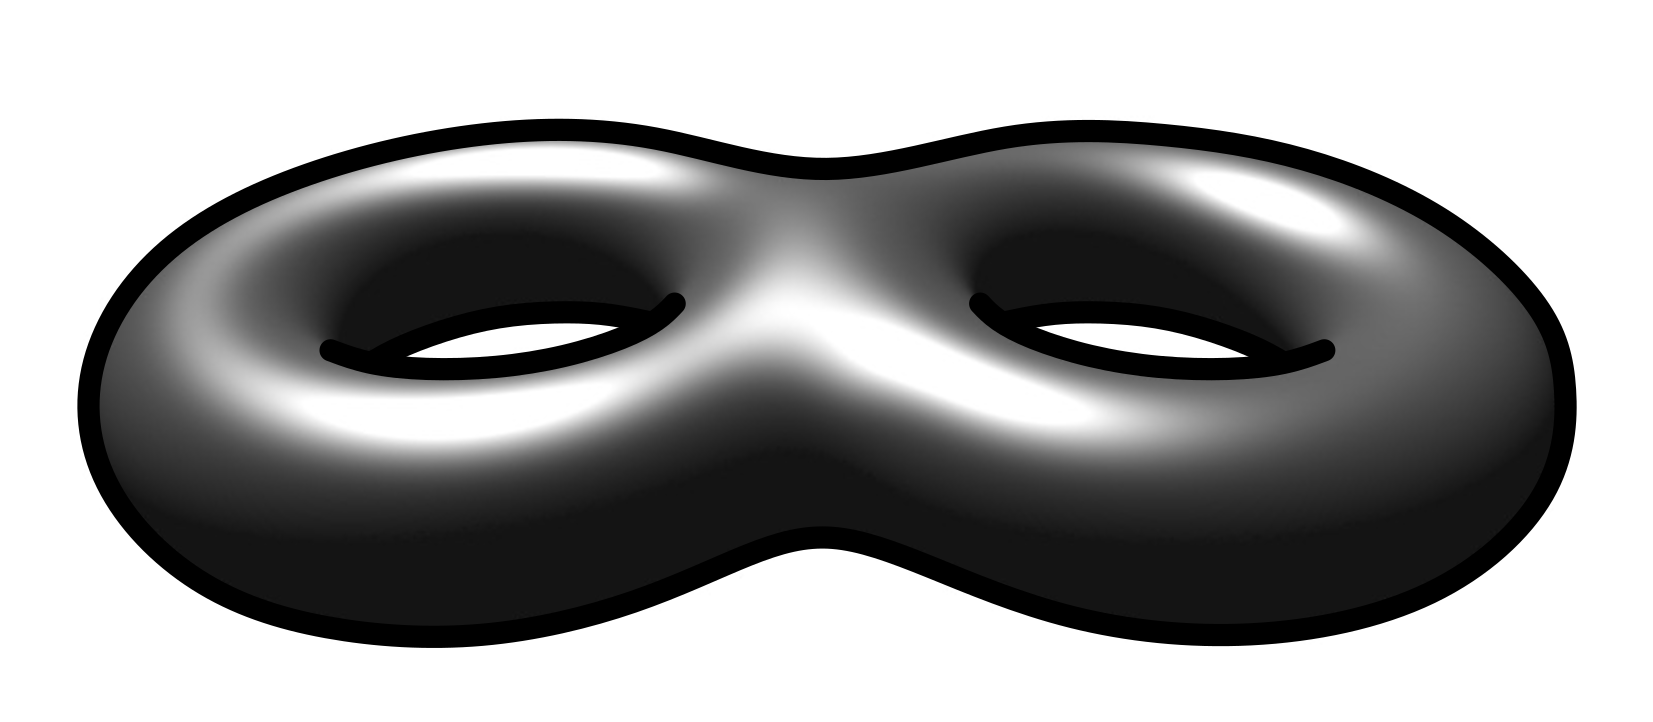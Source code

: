 <?xml version="1.0"?>
<!DOCTYPE ipe SYSTEM "ipe.dtd">
<ipe version="70107" creator="Ipe 7.1.8">
<info created="D:20130414190211" modified="D:20160304171428"/>
<bitmap id="1" width="800" height="349" length="30172" ColorSpace="DeviceRGB" Filter="DCTDecode" BitsPerComponent="8" encoding="base64">
/9j/4AAQSkZJRgABAQEAYABgAAD/4QBaRXhpZgAATU0AKgAAAAgABQMBAAUAAAABAAAASgMD
AAEAAAABAAAAAFEQAAEAAAABAQAAAFERAAQAAAABAAAOxFESAAQAAAABAAAOxAAAAAAAAYag
AACxj//bAEMAAgEBAgEBAgICAgICAgIDBQMDAwMDBgQEAwUHBgcHBwYHBwgJCwkICAoIBwcK
DQoKCwwMDAwHCQ4PDQwOCwwMDP/bAEMBAgICAwMDBgMDBgwIBwgMDAwMDAwMDAwMDAwMDAwM
DAwMDAwMDAwMDAwMDAwMDAwMDAwMDAwMDAwMDAwMDAwMDP/AABEIAV0DIAMBIgACEQEDEQH/
xAAfAAABBQEBAQEBAQAAAAAAAAAAAQIDBAUGBwgJCgv/xAC1EAACAQMDAgQDBQUEBAAAAX0B
AgMABBEFEiExQQYTUWEHInEUMoGRoQgjQrHBFVLR8CQzYnKCCQoWFxgZGiUmJygpKjQ1Njc4
OTpDREVGR0hJSlNUVVZXWFlaY2RlZmdoaWpzdHV2d3h5eoOEhYaHiImKkpOUlZaXmJmaoqOk
paanqKmqsrO0tba3uLm6wsPExcbHyMnK0tPU1dbX2Nna4eLj5OXm5+jp6vHy8/T19vf4+fr/
xAAfAQADAQEBAQEBAQEBAAAAAAAAAQIDBAUGBwgJCgv/xAC1EQACAQIEBAMEBwUEBAABAncA
AQIDEQQFITEGEkFRB2FxEyIygQgUQpGhscEJIzNS8BVictEKFiQ04SXxFxgZGiYnKCkqNTY3
ODk6Q0RFRkdISUpTVFVWV1hZWmNkZWZnaGlqc3R1dnd4eXqCg4SFhoeIiYqSk5SVlpeYmZqi
o6Slpqeoqaqys7S1tre4ubrCw8TFxsfIycrS09TV1tfY2dri4+Tl5ufo6ery8/T19vf4+fr/
2gAMAwEAAhEDEQA/AP38ooooAKKKKACiiigAooooAKKKKACiiigAooooAKKKKACiiigAoooo
AKKKKACiiigAooooAKKKKACiiigAooooAKKKKACiiigAooooAKKKKACiiigAooooAKKKKACi
iigAooooAKKKKACiiigAooooAKKKKACiiigAooooAKKKKACiiigAooooAKKKKACiiigAoooo
AKKKKACiiigAooooAKKKKACiiigAooooAKKKKACiiigAooooAKKKKACiiigAooooAKKKKACi
iigAooooAKKKKACiiigAooooAKKKKACiiigAooooAKKKKACiiigAooooAKKKKACiiigAoooo
AKKKKACiiigAooooAKKKKACiiigAooooAKKKKACiiigAooooAKKKKACiiigAooooAKKKKACi
iigAooooAKKKKACiiigAooooAKKKKACiiigAooooAKKKKACiiigAooooAKKKKACiiigAoooo
AKKKKACiiigAooooAKKKKACiiigAooooAKKKKACiiigAooooAKKKKACiiigAooooAKKKKACi
iigAooooAKKKKACiiigAooooAKKKKACiiigAooooAKKKKACiiigAooooAKKKKACiiigAoooo
AKKKKACiiigAooooAKKKKACiiigAooooAKKKKACiiigAooooAKKKKACiiigAooooAKKKKACi
iigAooooAKKKKACiiigAooooAKKKKACiiigAooooAKKKKACiiigAooooAKKKKACiiigAoooo
AKKKKACiiigAooooAKKKKACiiigAooooAKKKKACiiigAooooAKKKKACiiigAooooAKKKKACi
iigAooooAKKKKACiiigAooooAKKKKACiiigAopssyQLl3VAe7HA6Z/kCfwrB1P4teFdFjZ73
xN4etETO5ptRhjC465y3agDoKK4m7/aY+G9gWFx8QPBEBUMT5mu2q4CjLdX7Dr6VQX9sH4SP
OYl+KXw5aUSGLYPElkW3jquPM6+3WgD0WivO4v2vPhNNdvbp8UPh288Zw0a+JLMup9CPMyK0
bP8AaN+HmoymO38eeDJ5FJBWPW7ZyCBk8B+w5NAHZ0Vn6P4u0nxDKY9P1TTr51DErb3KSkBS
AeFJ6EgH0yK0KACiiigAooooAKKKKACiiigAooooAKKKKACiiigAooooAKKKKACiiigAoooo
AKKKKACiis7U/GOkaJn7bqum2eH8s+dcpH83Hy8nryOPegDRori9S/aS+HWjLMbzx94KtBbA
tKZtbtYxEAMktl+ABzzVC9/a6+E+mymO4+J/w8t5ACSsniOzQgAEngydgCfwNAHodFedQ/tg
/CS5u2t4/il8OZJ0UO0a+JLIuFOMEjzM45HPuKuW/wC1B8NLudIofiJ4FlllXciJr1qzMM4y
AJORk4+tAHc0VzWnfGbwfrAY2fivw1dBSQTDqcEmCDgjhuxrobW9hvkLwSxTKMcowYcgMOnq
CD9CDQBJRRRQAUUUUAFFFFABRRRQAUUUUAFFFFABRRRQAUUUUAFFFFABRRRQAUUUUAFFFFAB
RRRQAUUUUAFFFFABRRRQAUUUUAFFFFABRRRQAUUUUAFFFFABRRRQAUUUUAFFFFABRRRQAUV4
78Zv2/8A4PfAWKRfEHjvRPtkYOLGwkN/dkjopjhDFCTwC+0epHWvl74q/wDBeHSRFJb/AA98
A6xq9yWKrda1KlpAvHDCOMuzjPYshx37UAfoHUOo6lb6RZS3V3cQWttCN0kszhEQepY8AfWv
yI8b/wDBRr9o741XkgstbtvCVjKwK22i2CRlBzj97Jvlz64cA+grhbz4B/EH44ai114q1/xF
4gnnfzGbUL2W4Gc9gxIAGeAMAdqAP1S+In/BQ34JfC0uur/ErwyZYzh4rCc6jKpxnBS3EjDr
6V4h47/4LnfCrQrhodA0Txl4oZSMSxWaWsDZ64Mrh+PdB/Wvl7wB/wAE27i+KGS1Y59Vr3P4
e/8ABMCFhGZbQe+VoA57xR/wXS8Wazvj8L/CiztCRiObUtVkucnI5MccceOMjAc9jntXBeI/
+Cn/AO0v4/R10xfDXhgORtbTtHErIP8At5aUH8vyr7D8Hf8ABOPQdKVDcRwKR2xk16P4e/Y9
8IaGFzaLKV/2QKAPzS1D41/tRfEORXu/iJ4nhJz/AMeKRWI59oEQf4VmX/wP+N3xFuJpdY8b
eO9Se6BEguNYuXVlJJ27S+AvP3QMD0r9bdL+C3hnSQBFpVucf3hmtm18KaZYgCLT7RAP+mQN
AH46N/wTi8ZeLPKOoyapfeVny/tEjy7M4zjcTjOB+QrTsf8AglBr0wBNlNz/ALJr9hIrOGH7
kUSf7qgVJQB+RUH/AASR1xwCbKb/AL4NPk/4JH62gz9hlwf9g1+uVFAH4/Xv/BJ/XIQf9Bm4
/wBg1g6t/wAEvddtAxFlNx/sGv2fqOWzhm4eKNwf7yg0Afh1rH/BO7xBpj7ltJ1ZDkEKQQfW
saP9mzx94BgMWlanr+mRKSQlpdywqD3OFI9T+dfujeeEdL1AETafaOD/ANMwP5Vgaz8CPC+t
qwk0yFC390UAfjHZ/Gj9ojwBgWnxN+IJWMlgtxq09yoz7Sswx7dOvqa6jw3/AMFU/wBpj4fP
i68TWmvQoMCPUtHtmA4xndEiOTx3Y89c1+nHi39iPw1rqOYIo0LdmQV4t8Sf+CddptkaK1Rh
2IGRQB4N4F/4OBPGuj3Ua+MPhroOpQkYkfSLyaxZTn7wWXzgcDsSM+or2f4b/wDBfb4SeJEj
j8SaJ4u8KXDNh2a2S9t0990bbyOn/LPNeG/Er9gcWPmFLbGP9mvBvHv7IU+ls+2Bhj2oA/Xb
4Tft7fBr44SwQ+GfiN4Yvbq5AMVpPc/Y7qTnGBDOEkznttzyK9cr+dPxT8B7nTGbMLDHtWt8
Mv2iPi5+zoYY/CHjzxTolpbHMdlHevJZA5HJt33RHp3SgD+haivyA+Ev/BfL4seCJFi8YeG/
DfjO1UDLxBtLu2PfLoHj/KKvqr4Uf8F4vgp448mHxDH4n8E3LA+Y99p5urZW7BXty7kH1Ma8
5zgckA+1aK858AftffCr4ppD/wAI98RfBeqSzLvW3i1iD7SBz96IsJF6E4ZRwM16NQAUUUUA
FFFFABRRXn3xH/ay+GPwiEo8S+PvCekTQsUeCbU4vtAYDJHlAl847Y7j1FAHoNFfF/xb/wCC
6fwZ8BJcRaAviDxneRNtj+x2n2a2kOM5MkxVgueMhCfY18rfGX/gvt8S/GEzxeDdA8PeDbM/
dkmB1O8H/A3Cx49vKPXrQB+vDusaMzEKqjJJOAB615X8Xv24PhJ8CZbqDxR4/wDDmn3tmu6W
xS6FzeLxkDyIt0mT2G2vw0+L37YHxO+PjTDxf468R6zbzjD2j3jRWf4W8e2IfgvavOQ6A5JG
KAP2I+I3/Bev4PeFvOi0HS/GHim4VN0ckVnHaWrt/dLSuJF+ojNeB+O/+DhTxnqsEyeGvh34
c0Z3GEfUL+bUDHwOcIsIJzk+nI645/PT7RGuORS/b4l6kZoA+qPGf/BZz9oTxgGS38U6doET
rtZNN0i2BPH96VZHB75DCvM/FX7d/wAcPGzub74qeOVWTO5LXVpbONgRggrCVBGO2MdfWvIx
qsS8ZGakj1qIEcigDa1jx54q8TM51HxJr+oGQbWNzqEspYZzg7mORkk1ip4fdu1WINbh4+YV
ftdZhOMlaAM1PCjv0BqVfBMkmMKSa6Sw1KBscrit7TJ7eXHKmgDgV+H8zdFJpT8N7hzkIx/C
vYtJsbW4KghTmup0jwna3WPlU5oA+cX+Gt1ziNvyqSx8J6zocoksri8tJFJIaGRo2BIwTkH0
4r6y0r4VWt4B8inPtW/Y/s9W9+BiJTn2oA+VtG+Nfxa8H2og0r4h+P8ATIF24jtNfu4UG3O3
hZAOMnHpk13fhX/gpT+0b4CkRrT4meIbgRgDbqEcOoBgFC8+ej54HXrnnrzXvi/slx3g+WAH
PtVa8/Yma4U7bYnP+zQByPhf/guh+0D4YYfbn8Ja8u5Sftuj+WcAjIHkPH1wR36n2x6z4I/4
OLtZtGVPE/wt0+6U5zLpmrvbkcjHySRvnjP8Qzx0rzLWf2FrnDFbVv8AvmuK8RfsS39sGK2r
jH+zQB90/D//AIOAvgz4lk8vXNK8aeGH3KPMmsY7qHBXk5ikZ+Dkfc6YPcge/fDX/go38DPi
0sI0T4n+FGln3eXDfXR06dsAk/u7gRv0BPToK/FvxF+yjqWn7j9mkAH+zXEa58DNR04tmCQY
/wBmgD+j7TdTttZskubO4gu7aXOyWGQSI2CQcEcHBBH4VPX82Xg/W/GvwZ1N7zwv4g8Q+Grt
iC02l381m7Y6ZMbDP419A/Cr/gs9+0L8JHgivfENj4vsYNo8jXNPjkcqCMjzovLlJIGMs7da
AP3Mor81fgz/AMHFugX/ANnt/iF8P9U0mQnbLe6JcrdxdBhvJl2MozngOxA9elfXvwP/AOCj
XwU/aHu7a08L/EHRJtSu38qKwvWewvJX/urFOEZz/ugg0Ae20UUUAFFFFABRRRQAUUUUAFFF
FABRRRQAUUUUAFFFFABRRRQAUUUUAFFFFABRRRQAUUUUAFFFFABRRRQAUUUUAFFFFABRRXy/
+1F/wVr+FH7OHn2FnqB8b+JI9yDTtFkWSOF1ONs0/KR854G5hj7tAH1BXl/x4/bR+F/7NEnk
eM/GOlaVflN62CFrm9YYyD5EQaQA9iQAfWvy4+OX/BVH42/tKJdadp15b+BvD95ujNpoqFbh
4z0V7lsyE44Jj8sHP3a8k8Gfs/3Os3RnuRJNNMxd3clmdickknqSe9AH2d8aP+C8V/q7PafC
7wKUDcLqPiNsnrzi2hfHToTKfdex+ZPiP8bvjV+1Q7R+LPGWuXWnSszf2dbP9jsgCcgGKIKr
7egLhmA78mu6+H/7ONtbLGXiXj1Fex+EPhbp2kIhMcYIoA+aPh7+xxJeFDJCTn2r3n4c/sY2
kHlmS3Xj2r1nSptN0VBgRgitL/hblhpK4EiAj3oAseA/2X9K0xULQRDHtXrfhP4V6Jo6pmOE
FfYV4ZqH7T9rpykLOgx71zur/tmxWu4LcqMf7VAH2toQ0PSEXAhGPpW0PG2lQrj7VEgHbpX5
ya1+3SIc7bvp/tVyWs/t8yLnF4f++qAP1Ef4jaNHndexDHvUEnxW0GL71/GK/JnVv2/5gWxe
H/vqub1L/goBcc4vWA/36AP2Dk+M3h2Prfx1E/xz8NJ11BP0/wAa/GS+/wCCgF1zi9bj/arK
uv2/rvJ/01/++6AP2sPx78ML11BfyH+NJ/wv3wv/ANBBf0/xr8R5f2/Lzn/TX/77qE/t93hP
/H6//fdAH7fj4+eFz01Ff0/xqRfjp4ZfpqMdfh6n7fd5/wA/r8f7dWoP2/Lzj/TX/wC+6AP2
9j+M/hyXpqUVTx/Ffw/L01KD86/Eyz/b+vMj/TX/AO+62NP/AG/7vIzev/33QB+0cfxE0SX7
uo25z7mpk8baTJ92/tz/AMCr8dNM/b+uuP8ATX/76ro9K/b7uGxm9Ygf7VAH61jxdph6XsB/
Gq994y0wQsrXEcgI6dq/MDTP28ZpMZvCf+BVuWn7brzgZuif+BUAfbvju50rUUcgREn6V4R8
SvCumXYk2pGc57V49L+179qU5uQc/wC1WLrP7SaXinM4OfegCv8AEn4eWLtIVROfavDPHHw6
t1d9qL+VeheJfjJHe7v3gOfevP8AxD42jvC2GBzQB5f4h8CxxsxCAfhXKaj4SEZOFr0zVdSS
4Y4IOawruFZs4A5oA87uPDm0n5elbfhb4l+Mfh/EI9B8VeJtEjUFQthqc9soBHIwjDggn862
Z9JD5461Um0IHJ20AdVo/wC3p8cvDyotv8VfHTLGQyibVpZwOc4/eFuPbpjjpxW2n/BUP9oO
3jCj4na6QP70Vux/Mx5ry640LAPy1nXWk7M8UAewy/8ABVH9oQkE/E7WgQAOLe2A4GO0Vczq
3/BQf446tEEm+K/jxAox+41iaA9MdUYH/OeteZXdkUzkYrMu0KZ7YoA6Txn8efGvxDSVfEPj
DxRrqzkGQajqs90JCOhO9jn8a5RtRx1PFVbmUrkZqhc3ZXPNAGo2qBe9RvrYXvWDcagR36VR
uNVIz81AHTSeIQufmxVeXxPtz82K5K51kjPNZ11rpGfmoA7Obxbj+Kqs3jEjPzfrXC3XiAjP
zVnXPiIjPzUAegyeNSMfP096jPjogn5+nvXmk/iUj+Kqkvicj+I0AesL4+K/xn86s2/xGKkf
P+teMN4rYH75/OgeLmU/f6+9AHvdh8TdhH7z9a6HSPisFI/edPevmmHxqykfOfzq/aePmQj5
z+dAH1x4e+Lqqy5lH516H4T+MMWUzIPzr4f0z4mPGRiQj8a6rQvi+8DL+9P50Afob4J+Llu5
TMi/nXsvgL4j2dxsBdDn3r8zfCnx3e3ZP3x4969b8B/tItA0eZyPxoA/UPwFr2n34QEoc17J
4M8NaZqyoCsZ3V+aXwx/aoETRg3Hp/FX0v8ACL9rOHMQa4GOP4qAPtSz+C+j3FurSQoQ3ooq
K9/Z38O3ykPbgZ/2RXJ/Cr9pew1iCOKaZGVvfkV67pWt2utQCS2mSVTzweRQB5N4h/Yx8N6w
rBERC3qgrzLxz/wTesNTSRrZLeTPpgH9a+sKKAPzW+KP/BM26shIyWTY7YSvnb4k/sI6ho7S
EWcgA/2a/bF0WRSrKGU9QRkGuf8AEvwr0LxVEy3VhDub+JVANAH4AeM/2a9Q0Z3zbyAD/Zrz
rXfhtc6ezBoWAHtX7tfFT9g7SfEkMsljHEzEH5SuDXyZ8bf2AZtLeYrZsMZ/hoA+FvgZ+238
ZP2WjBD4P8c65Yadbn5NMuZPtmnqMEYEEoZFyD1UA8LzkDH3B+zt/wAHFgQxWPxZ8EOh4U6r
4ZO4dgC1rM+QO5ZZT7J2r5j+J37Kl1ossn+jMNv+zXi3ir4T3GlyOGiYEe1AH76/s5ftw/Cv
9q+zZ/AvjHTdWuokV5rCTdbXsGSR80EoV8ZBGQCp4wSCCfV6/mBudDudHvoriBpbe4tnEkUs
bFHidTkMpHIIIBBHSvqX9mT/AILTfG79nK6trPWNVT4i+HYyiPaa+Wlu44w5LeVdgiTeQcAy
mVQAPl4oA/dmivkz9kP/AILK/B79qmS00u61M+BPFlzhBpOuSLFHO5ONsFzxFISSAFJR2J4S
vrOgAooooAKKKKACiiigAooooAKKKKACiiigAooooAKKKKACiiigAooooAKKKKACiiigAoor
mfi58ZvC3wH8FXXiLxfrmnaBpFopLT3UoTzGCk+XGv3pJCAcIoLMeADQB01fPH7Xf/BTX4Zf
siLNYahqJ8ReKk4Gh6U6S3ER/wCmzZ2wjHOHO4jkKa+Ev2zf+C1fjD413914f+FQu/BvhZ1M
T6k6KNWvwchiGBIt0ORgJ+8+XO8ZKD5K8I/DuXU7nzZg8kkjbmZssWJ6kk9TQB7b+0v/AMFI
Pi5+2LJPp0+onwr4VnBQ6No7vDHOpzkTy58ybIOCpIQ4B2A81554D+ChnaNnj6+1dz4G+GMV
sqM0YGPavSNI0y30mIcKNtAGR4I+EdtYIjNGoI9q9I0bS7LR41O1ARXKX/jaHTIyAwGK43xP
8ZltlYCUDHvQB7ZcfEC10mPhlGK57Xfj7DZKQswGPevmjxb8d2G8CYj8a8x8VfHKV9374/nQ
B9U+Jv2nxDuAn/WvO/E/7VUnzAXJH/Aq+VfEnxklk3fvjz71xGufFSWTd+9P50AfT/iT9qaZ
iwFy3/fVcLr/AO03PJu/0lj/AMCr5t1b4jySFsyn865vU/Hsj5/eHn3oA+htZ/aOuHz/AKQ3
51y+qftBXEm7/SG/OvBL/wAbO2fnP51j3njFiT85596APc9Q+O9w+f37fnWNefG6d8/vmx9a
8SuvFrHOXP51RuPFTZ++fzoA9pufjPOxP75vzqnN8Yp2/wCWzZ+teLy+KW5+c/nUD+KG/vnm
gD2dvi9OSf3zfnTf+Ftzf89m/OvF/wDhJj/fP50f8JOcgb+T70Ae1p8W5+vnNx71Yh+Lc2R+
+b868QTxMcD5jViHxMf7xoA90tvi7Px++b860rP4wTqR++b868Et/ExyPmNaFr4mOR85oA+g
7D4yTrg+c351vaZ8apxj9+35185WXiZuPmNbNh4mbj5zigD6Y0r433Ckfvm4966TSvjnPwPP
bP1r5g03xM3GG/Wui0vxO2F+c0AfT1h8b52AzMx/GtOD4xyygfvSc+9fOOl+JHOMsa6HTvED
tj5jigD3IfE2SfrKTn3py+M3nPLn868n0/WmbHzGt3TtSZsYY0AehQa2ZiPmOTWhazGbHOc1
x+kXJcjknNdbocZl28ZFAGpb2PmgcZqx/Yu4fdFamj6aZAOM5rettBLKPloA4W60Hg/LWLqW
i7Qflr1K68OHYTtrA1nw+VB+WgDynVtPKg8Yrm9TtymeK9H1/Rym7iuL1yxKZ4xQBx1+Cu7t
WPeSEZre1WAqT1Fc/frjIFAGXeTkZ5rKvLsjPNX7/PzVi6gxwT0oAqXl+Vzyax73VCM88VJq
U5XIz0rntTvSM84oAnvdXIz81ZN5rWM/NVDUtTxk7sVhX+sYzzQBtXOu4z81UZ9exn5q5u81
vBPzVnXGu4J+agDq5NfP97pUTeIfVq46bX8dW/WoG8Qc43c/WgDuB4jPQMTUsXiUgj5jmuB/
4SEf3v1p6a//ALVAHotv4pZSMOa0rLxiyY+c8e9eYRa//tVbg8QHj5qAPYdL+IDxMD5hH411
mgfFWSAriU5+teA2niIjHzGtax8TlSMMaAPqvwj8dZbVk/fkAe9ew/D79p2azaP/AEgjH+1X
whpfjN4yvzkfjXV6F8RpICuJCMe9AH6lfCj9smWzeLN0RjH8VfVXwX/bua3aHdeEYx/FX4le
FPjLNalMTMMe9et+Av2kLixeP/SGAHvQB/QF8Mf2w9K8TwxpdyRlmH3gQDXruh+LdO8RQq9p
dRSbu2cGvwe+Fv7YVxYNGftTDGP4q+nfg9+3fPaGIG8YYx/FQB+qtFfKHwr/AG9YdQiiS5nj
mU4HzHNe4+Ev2iNB8TxITOsTsPXIoA76qWteHrPxBbNFdwJKrDGSORTrHXrLUkDQXMMgPo3N
Wwc8jkGgD58+N37JdjrFtLPbQI6t/s8ivjH43/sl/YnmK2+MZ/hr9T5UWWNlcAqwwc9K8a+M
vgGz1FZSqIc57UAfjj8S/gLLpksmISME9q8c8T+AZLF2BQjHtX6dfGj4NwSGYrEvftXyx8Uv
hEsDyER+vagD461Tw+UJBT9K+hv2Qv8AgrH8Yf2N7q0sYNYl8Y+ELdViOg63M80UMSjAW3lO
ZLfC8AKTGO6NxXFeMvATWkj/ACYx7V5/rPh9oWYFSDQB+8P7Fv8AwVe+E/7aUFtYabqo8M+M
JnMZ8O6vIsV3K2CcwNnZOpAJ+Q7hj5lXIz9MV/LFf6W0MqyIzRyRsGVlJVlIOQQR0Nfd/wCw
R/wXk8Y/AC4svDPxbW/8c+Doo0t4dTjw2saYFAVSWYgXKADBDkSfxb2I2sAftdRXK/Br43+E
v2hfANl4o8Fa/p3iPQdQXdDdWj5A9VdTho3ByCjgMpBBANdVQAUUUUAFFFFABRRRQAUUUUAF
FFFABRRRQAUUUUAFFFFABRRRQAUUV8a/8FM/+Cr+i/sgadc+EPCT22ufEu7h4TiS10FW6SXG
DzKRykX0ZsLtDgHon7d3/BR3wZ+w14cjj1BW1/xdqEZew0G1nVJWHOJZmOfJiyMbtpJP3VOC
R+OP7Rv7UPj39tP4hjXvGmptcrCWFjp0AMdjpiMclIY8nGcAFmJdtq7mOBjgNZ8Qa18VvGN9
r3iDUbzWNZ1WZri6u7ly8kzsckk9h6AYAHAAFd34G8HByhK0AP8AAvw/8xkLJ+lev+E/CUVj
GhKgY9qh8L+H0tIlJUDFb1xerZQnBAxQBfN9FpsOBgYFc54k+IK2qMA4GKwvFfjHyVYB+nvX
lXjLxyxLgOfzoA6Txj8VWG8CQj8a8r8W/E95C+JCfxrnfFXjB5C2HP51wGv+ImkLfMeaANvx
J8QJJS37wnPvXD654ydy3zk1mazrLMWJJrl9W1U4Jz1oAv6v4oZs/Ofzrm9T8Rls/Mao6nqh
5+Y1z2pat1+Y0AaOo+ICc/NWJfa8efmrL1HWMZ+asO/1rGfmoA2LzXjz81Zd3r+CfmrEudUe
UkKSBVZnZySSSTQBpz6+xJAJP0qrJq0rk4OBVWigCRruRsfOwA96b579NzY+tNooAd5rf3jS
eY3diRSUUAOE7qchjmpV1CRe+agooAvQ606EZzir9pr+TjccisKgEjpkUAdnY670+brW1p+u
dPmrziG9khOQSRWrpuu4IBbBoA9S0vWScZY10uk6sTg5ry3SNbBI+aut0PVt235qAPT9H1At
jmuq0i6LY55rzvw/e7tvNdz4fYuFI5oA7LSpC2OTXSaTk4rndFgJC8V1ei2pZl4oA6Xw/CXZ
RivQ/CulmXbxmuV8I6O0rJxnNeweA/CrS7Plzn2oA1PDXh4uq/LXYaf4VJQfJ1rc8H+CWZEy
h/Ku80zwMfLHyfpQB5ZdeEjsPyVzWv8AhUhW+Q/lXv134FPln5K5fxF4HIVvk/SgD5p8T+HC
gb5TXnXibRihY7TX0l4v8FkBvkP5V5V4w8Jshf5MfhQB4PrtgUJ4xXK6nbkE5zXqXijw+Yy3
y4rhNb0wozcGgDi7+E88VhalEeev5V1eo2ZGeKw9RtM54oA4vWEIDHFclrcpTdXea3ZHa3Fc
L4ntigY4NAHH6xflc84rmdU1faTzjFaXiacxFucVxOq37SylQaAJr7WWJIU5JqhLeSSn7xFR
UUAKXJJJJyaTNFFABRk+poooAVXK9D0qSO9kjP3iRUVFAF631l0YBiMVo2mvDj5sAVgUBivQ
kUAdpZa8Rj5q2bDxCwwQx/OvOYb+SJhySBWlY68AQCxBzigD1PS/FDJj5yK6rQ/G7xEESEY9
68d0/W+nzVvabrh4+Y0Ae+eGfifLbMuJSMe9eoeC/jnPZshExGPevlXSvEDKVwx4rqdF8UvG
VIcjHvQB90/Dz9p64s2j/wBJYY/2q9++Gn7YtxbGPN0wxj+KvzM8PeOpISuJCMe9eheFvinN
blCJWGPegD9cvhz+2zKqxg3Z/wC+q9p8H/toNOiA3Wc/7Vfjp4P+N01vsxMw/GvV/B37Qs0Q
QeeePegD9a7L9qZNQiANwDn3qnrfxkg1SJsyqc+9fnh4W/aMlIUGc/8AfVdtpP7QDTooM5Of
egD6L8d6/BqSOdynNeEfErSYbsSEAEGo5Pi+LxDmXOfesPW/GaXqNlwc+9AHkXxC8JozSEKK
8c8W+GAjvhcYr6A8V3aXQY5BzXmHiyyWQuQBQB4hrWjbGYYrmdT0zOcivTvEWmAM3GK47VrD
BPGKANT9l39sD4ifsQfEM+IfAGtyWBuHT+0NOmHm2GrIhOI54jwwwzAMMOu4lWUnNfuh/wAE
7P8AgqN4C/b+8IRwWNxHoXjywhU6p4eunCTZCjdNb8nzYCc8j5l4Dhcgt/PxqdkDnjNZ/hnx
brnwp8bab4m8M6pe6Hr+izi5sr+0kMc1vIO4I7EZBByCCQQQSKAP6sqK+Ev+CQ//AAWJ079u
XTU8C+NxZ6L8WNMt96iMbLbxNCikvcQLjEcqgZkhz0y6fLuWL7toAKKKKACiiigAooooAKKK
KACiiigAooooAKKKKACiivBv+CiH7cuj/sH/AAEuPEdykF94i1NmsvD+myFtt7dbC259vIiQ
fM5BH8K5BdTQB5f/AMFX/wDgpxb/ALGPhJfCnhd4bv4keILUvbnKumiQNuUXTqQQXyDsRhgk
EngYP4u3esan468SXer6zf3urarqUzT3V5dzNNPcyMcl3diSzH1Jqt41+Ieu/GPx9qnifxNq
Vzq+u63cvdXl1MctI7Ek4A4VR0CqAqgAAAACtnwrp+91yMigDqvBPh0OyErXr/g/QlhRCVFc
l4G0gDYSK9R0KyEcSnHagC4oFtBxgYrm/FGtGJGwcYrf1WQpEfavPPGV4QH5NAHHeM/ETZcb
uK8s8U60zl/mNdX4wu2Zn5Nec+IJSzNzxQBzmu6izFsk1yOsXZO7k10GsZO6uW1fPzUAYGrX
Z55rmNWvSM81t6y5G7muR1u527ueKAMvVdQK7hmua1TVNueeTVrWr7bnmuS1jUSSQDyaADU9
WJYgHJNZjyNISSSc0hJJyeSaKACiiigAooooAKKKKACiiigAooooAKKKKACgEg5BINFFAF/T
NXa3kAYnFdn4b1vcy/MOa89rT0DVmtbhVZjgnigD3fwlfeaU5r1bwZam4CEAmvD/AIa3322e
JQckkV9NfD7wu0FhE7qQzAHpQBt6HppCrwa7bwvobTSINvX2qp4e8PtM6gKea9a+HPw9e6lj
zGTnHagDR+HXgl5njOwnNe//AA2+HLMI/wB2cfSm/Cj4Ts3lExHHHavo74b/AAr8uOPMQHTt
QBg+DPhsQifu+vtXead8O8Rj93+lei+FvhyI41+T9K6208CKqD5P0oA8RvPh98h/d/pXK+Iv
h4SrYj/Svpe78DAqfk6+1c9rfw+Dq2IwfwoA+P8Axj8OTh/3f6V5D45+HTDeRH+lfcfin4Ye
YHxHnPtXlfjb4Rlw/wC6P5UAfB3jfwG0Zf5D+VeUeK/Cjws3ynAr7g8f/B9sPiI/lXh/j74U
PEX/AHRH4UAfKetaM0bNlTxXOahYEEgivbPGHgGS3Z8xkAe1eea54caF2BU0Aeb6ppm4MCOt
cV4r0ItG+Fr1nUNJIJyMmue1nQBOjDaDmgD5i+IVo1mXJBAFedyMXck9zX0D8ZPAEr6ZNNEh
JQE4Ar59YFWIIwRxQAUUUUAFFFFABRRRQAUUUUAFFFFABQCRyMg0UUAWbXUXgPJJFbOma3kj
5utc7SxyNG2VJBoA9D0vWemGro9K1np81eW6ZrRRgGJBFdNpGtZx81AHqWkayePmrqtF11l2
/Ma8s0fV87ea6vRtUzt5oA9Y0LxO6FfmNdt4f8aSR7cOfzrxzRtRPy/NXV6NqR+XBNAHuXh7
4gyJtxIcfWu20L4kyDaDIfzrwLR9UYbfmNdVpGssoU7jQB79pnxIdlXMhP41qx+OjKoy5Ofe
vEtL11wF+Y1vWOvtgfMaAPSLzxGJ1OWzmuc1q8Eyk5zmslNbLLyxNQ3Wpb1POaAMnXUD7sc1
x+s24y1dXqk4YE5rmtVIOe9AHKanb8ng1zuqWwYHg11WpoDnHFc/qSDnrQByyajf+E9es9W0
i9u9M1XTJ0urO8tZWintZUYMkiOpBVlYAgg5BFfvR/wRn/4K3Wn7eXgqTwf4zns7D4teHoWl
nhijMcOuWalQLuIHIDgsFkjB4OHUbWIT8HtWhDA96oeCviT4i+B3xH0fxh4S1W60TxJ4fuBd
WF7btiSFwCO/BUqSrKchlYgggkUAf1s0V86f8ExP+ChGh/8ABRn9mqz8XWcdrpnibTX+weJN
Hjl3HTbsDO5Qfm8mVfnjY54LLksj4+i6ACiiigAooooAKKKKACiiigAooooAKKKKAKfiPxDY
+EfD1/q2p3MVlpul28l3dXEpwkEUal3dj2AUEn6V/O7/AMFEf219Q/bp/aZ1TxMXuIfDGnM2
n+HbJnYrBaK3EpU8LJMR5j8ZGVXJCA1+gH/BxP8AtqSfDr4YaP8ABvQrySDV/GajUtceJ9rR
aajlUhOOR50yHOOqwOpyHr8g9M4AFAHSaJGGZcivRPBtqC6cV5/oBG9a9I8Fkbk5FAHrPgm0
AVOK9F0u2/cjiuD8EY2p0zXpOjQh4h3oAytbtz5TYFebeM7VsOcHivY9U0syRHg81wHjDQGZ
WO00AeCeLbZtz8GvPtdtSS3FeyeMNAZS/wAprznxBoxV246UAebataH5uDXLa1aHDcGvRdU0
o/MCpNczrOjEqeP0oA8t8QwlQ3auE8RuU3eleqeKdFZFY7TXl/jG2MJfIOBQB5/4hvCu7muY
lkMshY961vE8x80r6msegAooooAKKKKACiul+FfwY8YfHTxPFongrwr4i8XaxMQEstG06a+u
Gz0+SJWPY9u1ffH7Mv8Awa0ftVfHyO0vNf0Xw78LtJuQsnm+JdSU3ZjODkW1sJZFfk/JN5Ry
DnHGQD84qK/oS+An/Bmx8NfDklvcfEr4t+L/ABW6oGktNB0+DR4fM6lS8huHZB0yNhPX5elf
ZHwf/wCDeb9j34Lz29xZfBnRtcvLeVJvO8QX13q6yspYqGhuJWhK4bBXy9rALuDEA0AfyUW1
tLe3EcMMck00zBERFLM7E4AAHJJPavRPAf7HHxe+KcyReF/hV8SPEkkjMirpfhm9vGZlBLAC
ONskbWyO20+lf2WfC39mD4afA0g+Cfh34F8HkII/+JJoNrp/yBtwX9zGvG7nHrzXc0Afxz+H
P+COH7VfimBZLX9n34rxKxwBeeHrizboDyJlUjg9+/HXiuuj/wCCAv7Ycqkj4FeKQASObmzB
4OO83696/rqooA/kVvP+CAv7YdjGXk+BXilgAD+7ubOQ847LMT36du/Q1yfi3/gjb+1X4K8z
7Z+z98VZvKxn7B4fn1DOcdPIV8/eHTOOfQ4/sWooA/iU+IX7JfxV+EcLyeLPhl8QfDEcbFGb
VvDt5ZKrAkEEyxrgjB49jXn1f3WV5p8Yv2MfhF+0JDdp45+GHgHxY97G8Us2qaDa3M5DckiV
kLq2eQysCCAQQQDQB/E9QCQQRwRX9NP7an/Btv8AsUx+EdR8T6g+t/Ba2i3SveaRr7fZ2kIJ
CiC7E4bJxiKEKxxhcZr8g2/4JteA/h58aNROkeLNT+IXhaxlT+zLi90j+yjdEAFnkh82Qld2
QoJXIALKMlQAeUfsZ/CHUvFpj1u/t5LfSoGxCXGDdsP7oP8AAO56HoO+PsDw54TadlVUOPpW
34R+HDyrFFFAEiQBVVVwqgdAB2Fez/Df4KSXDxloic+1AHMfDn4WyXckZMZOfavpD4S/Bk/u
iYv0roPhd8EhD5ZMPT2r6D+H3w2iskjJjAx7UAU/hj8KFt0jzEAR7V7h4O8DR20afIBj2qt4
Y0eKyReAMV2GnahFbKBlRigDX0nQY4lAKjitiHS4woGBWHB4liQABhxVuDxTGcDeOaANJ9IR
xjAxVS68LpMCNoOasWuuxzcbgavxyCRQVOQaAOQ1P4eLcqcIDn2rkfEfwfFyjYizn2r16gqG
GCARQB8p+NvgGZkfEBOfavEPiR+zu5WTFuf++a/RK60a1vFIkhQ59sVzPiP4P6drcbbVVWPq
KAPyQ+JfwAkhMh8g8e1eC+PfhBLaPJ+6YY9q/Yr4l/spC7ikaOBWU9wMivmf4t/smyReaRbH
jP8ADQB+XHiTwTJau2UIx7VyWo6Eykgqa+2fij+zXPZPIRbsMZ/hrwnxr8IJ9Pkf9ywx7UAf
Pet+FkvYnR0BDD0r5b+PfwJvfAmqT6nZwtNpM7F2KjJtmJ6Ef3fQ/hxxn7l1nwdLaMwKEY9q
5zVvDCXMTxSxK6OCrKwyCPQ0AfnhRX1/ov7CPgbxx8WNKj1vxTq3gTwtdSldSu7DSBq8lquO
GSEzRHGeGwxIBJVWI2N+1v7Dn/Bur+xDe+A9O8QaULr44BUVm1PUvEEjwiUjJDW1oYUTuPKm
VmUcNlhmgD+ZOvRPh7+yF8Wvi3j/AIRT4XfEXxPltn/Ep8N3l783p+6jbn2r+xv4M/sW/CH9
ne3tY/Avww8BeE2s0WOKbTNDtre4AByCZVTexyScsxJJznNem0Afx2aL/wAEZf2rdf2eR+z9
8Uo97Ig+06HNbctnGfMC4HHJPC98Zrqrf/ggF+2JdKrL8CvFADLvG+7skOMZ7zDB9uueOtf1
00UAfyLX/wDwQC/bE023MsnwK8UMix+biK7spWxjONqTE7uPu4z7VxviL/gjx+1T4XshcXP7
PnxaljJUYtPDdzePyMj5IVZvrxx0ODX9jdFAH8S/j39kL4tfCq2uJ/FHwu+IvhuG1z50mqeG
7yzWHDbTuMkahfm4578V53X91lcT8Tf2afhx8a/NHjP4f+CfFwnG2T+2tDtb/wAwbQuD5qNn
5QBz2AHagD+Imiv62PjZ/wAG8n7IHxzmkuLz4O6R4evX+7P4bvLnR1j4A4hgkWA/dHWM45xg
k5+O/jz/AMGbPwz8Rrdz/Db4teMfCs75eG212xg1i3U44TdH9ndVJ/iO8gHo2OQD+euiv0c/
aP8A+DWf9q34D2d3faNonhj4mabaq0pfwxqu658sE4/0e5WGRnxg7IhIcnALV8C/FP4ReK/g
d4yuvDvjPw3rnhXXrMkTafq1lJZ3EeGK52SAHG5WGehwaAOdyRyODV7TdVa2YBicCqNFAHc6
HredvzZrstC1YNt+avH9N1JrSQAk7a7Tw5rgfb83WgD17QtQ3bea7HRLrcBzXl/hvU9+3nOa
9A8N3G/bzmgDvtHlJxzXT6XIRjmuW8PoXCnGa6/SrY7QcHNAG1p8xABya2LO6IA5rHtI9oHF
X4GwBQBsRXpx1NOkvDtPNZqTEDr0pJLrg80ASXt1kHnNYeozZzzVq7uuDzWRf3PXmgDO1GQ8
8g1g6iwOfWtTUJ+tYmoTdeaAMfUu9c1rUYYNx1rodRl4PIrntVfIbkUAesf8E0/2+NW/4J0f
tZ6P4xhae48K6i6ad4o09CT9ssHbDOqjrLCT5idMsu3IDGv6hPC3ifT/ABv4Y03WtJu4b/St
XtYr2yuojmO5hkQPHIp7qysCPY1/Ht4gQOrA1+3P/Brt+3zN8WPg3rvwI8Q3jT618Oojqnh9
5GLST6RLLiSLPU/Z7iRQCTwlzEijEdAH6v0UUUAFFFFABRRRQAUUUUAFFFFABUd3dxWFrLPP
LHBBAhkkkkYKkagZLEngADnJqSvk7/gtt+0Kv7O//BOLx9cRMy6j4vgHhWyAZVy14Gjl+9np
bC4b5QTlRjb95QD8Pf23/wBp2f8AbA/a58b+P3lmksNY1Bo9LR8jybCICK2XaQNp8pFZhgfM
zE8kk8Fp0oGK5TSZgFWt/T7jGOaAOz0KcBl5r0XwddhWTkCvKdGvMMvNd34U1MKy84AoA988
C3oITmvWfC7iVF968D8C60AU5xXs3gnV1kVMkUAd2uli4iHGawfEXhDz0bC12Ph8rcxqODmt
tvDi3cZ+UEGgD5n8ZeAmO8hD+VeV+K/Azxs52Hj2r7O1/wCG4ukYiPOfavOfF3wfaQORFn8K
APjnW/C7RswKniuZ1LQCcgrj8K+nPFfwfkQviI/lXnXiH4YSws37ojHtQB4Fr3g4XUbDbya8
g+K3w8uLK3klWNig7gdK+r9U8Eywk5jOB7Vz+q+DEuYnSWFXRhggrkGgD85fF0Zh1IoQRjNZ
VfXHxg/Ybt/F1617ol//AGbctktBMheFjjsR8y8/X6V4T4w/ZZ8deDHcy6Fc30KYxLY/6Sre
+1fnH4qKAPPaK+mf2AP+CSHxt/4KPeO5tL8B+F57TR9MuVtdX8Q6ur2ml6SxAYq7lSzyBWDe
VGrPhlJUAg1/Qj/wTh/4NyfgN+wdbabret6XB8VviLZsJv7e161BtrSQAc2tkWaKLaRuV38y
VTyHHQAH4P8A7Bv/AAQc/aM/b/WHUfD/AIS/4RHwnI2P+Eh8VeZp1lIMA5hXY004weGjjZM8
Fhg4/Y/9jH/g00+AvwNsLDUfijqOtfFvxLCwlmildtM0VTwQq28bGRwDkEySkMP4F6V+qdFA
HO/Cz4Q+E/gb4Pg8PeC/DOgeEtBtTui07R9PisbWMkAFhHEqrkgDJxk4FdFRRQAUUUUAFFFR
3d5Dp9u01xLFBCmNzyMFVcnHJPvQBJRXlXxD/bl+D3wr85dc+JHhC1nt8eZbxajHc3K56fuo
i0n/AI7XhHxK/wCC5/wY8IB49Bj8U+MJgBsay042sDc85a4MbjA9EPb3IAPsyivyw+JX/Bev
x74kDxeDPAegaAjMMTalcS6jLtxzgJ5Sgk46hgBnrnI+cfin+1b8bv2kIJ7XxP441670+64k
sbZlsrSQdlaKEIjAf7QPqcnmgD9dfj1/wUH+EP7OdpdDxB4z0qfUrUH/AIlWmyre37NjITy4
ydhPYyFV9xXxP+0d/wAF49b8RmXTvhP4Z/se3dcf2vrkazXYOesdujNGv1dpMg/dFfG/hj9n
28vipMLnPtXqHgr9lmeUoWt2I/3aAPJ/H3inxx+0X4qGs+Mtd1XxFqLZCyXcpYRAnlUUYVF4
HCgDgccV0fgj4DzXTIWhJz7V9LeCP2WfK2Frfp/s16x4U+AEOnqpaFRj2oA+fvh5+z3s8stD
09q9w8C/ByKxVCYlBHtXpOl+AbfSkHyKMe1XZZ4NNQ4KjFAEfh3wvBpqKdoGK6e11SGwQAFR
iuB1fx/FZKQHAx71x2vfGNINwEwGPegD3OT4hRWowJAMe9VJ/i1HHkeaOPevmTW/joE3ATD8
65m/+PPzH99+tAH1z/wuNAcecPzq5ZfGFGYfvQc+9fFn/C+vm/1/61oaZ8eAWH779aAPujQ/
iqkrL+9HPvXe+F/iDHcbQXBBr4N8M/HUF1zN+teqeB/jerMmZh+dAH2jZ3kd7EHjYEGpa8W+
Hnxmjk2Aygg+9es6J4lttbgVo3UOf4c0AaFFFFAAQCCCAQaxfEPgHTPEkTLPboGb+ICtqigD
5/8Ain+yBbazDLJbRJKCDwBzXyr8ZP2MJbcykWpHX+Gv0qrO1zwrYeIoWS6t45N38WMGgD8S
fib+y3cafJIRbMMf7NeJeL/gtc6c7gwsAPav3K+JP7Ium+JIpHtUjJbnaRg18yfGD9heSBpS
tmcDP8NAH5Kav4JmtGYNGwx7Vd+FPxT8Zfs9eL113wV4i1fwxqyr5bXFhO0RlTOdki/dkTIB
2uCMgHHFfY/xL/Y+uLF5MWrDH+zXiPjH9na6053/AHDDH+zQB9Vfsyf8HDeuaF9j0z4teE4t
atxtSTW9DKwXSjnLvbN+7kJ+X7jxgAHCnOB95/s+/wDBRj4M/tMQWqeGfHWjrqlyuRpWoyCx
v1bbuZBFLguVAOTHuXgnJHNfg9rnwrubJmBiYY9q5u+8IzQEhozx7UAf05UV/O38JP24vjT8
ATCnhj4i+KbK0g2+XZXF0b2zQDsIJ98YHbhRkY9BX1p8Jf8Ag4h8d+HojD428B+HvEq7vln0
y6k0uVVJ/iDCZWI7YCcAZ5yaAP1wor4k+Gn/AAXx+B/jIRx65H4t8HzEfvGvdN+1QKcjo1u0
jkc90B4PHTP0D8O/28vgx8VpLeLQvid4Lurq7YLBay6nHa3UrHOFWGUrITweAuaAPWqKjs72
HUbWOe3minglG5JI2Do49QRwRUlABRRRQAVzXxY+DHhD48eD7jw9428L6B4t0O6BEthq9hFe
W7ZGM7JFIBx3HIrpaKAPys/bW/4NNvgN8eIbrU/hZqGr/B7xC6syW8DPqeizP1+aCZ/NjyeP
3UqqoPEZxivxz/bv/wCCCv7R/wCwRJc3+s+DZ/GXhC2UO3iTwqkmo2MS4JYzIFE1uq4wXljV
MkAMSa/rfpJYlmjZHVXRwVZWGQwPY0AfwqVf0bVWsp1BJ2mv6mv+Cj3/AAbjfAX9vCyu9Y0H
S7f4S/EGUmQa54es0S1vHw3/AB9WQKxS5ZtxdPLlJAzIRwf57/8AgoJ/wST+NX/BNz4gW+ke
O/Db3uk6pO0GkeINHD3WmaswXdtR9oZJNoJ8uRVfCsQCo3UAee+DtZEuwBs5r1vwQ5uSgGTm
vMvhD+z346194nOh3VjbPyJr3/RwB67W+f8AJea+mfhv8C4/CUccmoXS3s6gfJGpWNTjnk8t
z9PpQBp+EtCd4EdlIFdbaWYiUDHSnwxLEgCqAB6dqkVsde9AEsYAFSK+Mc4IqDeB0NDT47mg
Cw0+O9QT3eB1qvLdY71Sub3GeaAJbu8HOTWTe3nXmkvL7rzWTeX3XmgBt9d9eax765681JeX
uc81kXt315oAgv7gc81g6lPkGr19ddeaw9Rusg80AY+syZDc12H7Cf7W9x+wt+2l4B+KMUc9
xZ+HNRxqdvExVrqxmRoblBjq3lSOVByN6qe1cLq9xndzXGeJXDxsCeKAP7UNN1GDWNOt7u1l
Se1uo1mhkQ5WRGAKsD6EEGpq+L/+Dfr9pub9qD/gld8Nr2+l87VvB0D+Eb07gxzYkRQEkAZY
2v2diTySxJJPJ+0KACiiigAooooAKKKKACiiigAr8i/+Dqb4tm08O/CHwNGykXl3fa7cDjK+
UkcEXbPPnTdD25HSv10r8Cv+DofxZNf/APBQrwtpjFlt9L8D2hQHGC8l7esxGGPYIOQp+XoR
gkA+DNMuflHNbdjd4xzXI6becDmtmzvOnNAHY6Zf7SOeldb4e1fy2XB4FecWN9ggE8Vv6Rq2
wjnkUAe4+DfEWxk+avYvAfioZT5q+YPDXiPyyvzYr03wX4x8tky+D9aAPrrwP4jWRUBYGvU/
DV0l0igkHNfKvgLx4FKZcfnXtfgPx2rhAXHNAHtVp4fjvkA2g5qO++F8d8h/dg59qZ4N8Ux3
AQFgc+9eleHZYbxVyQc0AeHeIPgKt0rYhBz7V594o/ZsaTcRAT+Ffbth4Ut79R8qkmrTfCCC
+X/VKc+1AH5p+Jv2ZZQWIgP5VwOv/s43ERYiBh+Ffq1f/s3Q3oOIFJPtXPat+yLHdgkWwOf9
mgD8ltX+At1Ax/cMMe1c9f8Awcu4Sf3LjHtX6w6x+xMs+cWoP/Aa5fVv2E2kzi0P/fNAH5je
G9N8T/DvU0vdB1TWNEvIjuSewupLaVT0yGQgg4r1Dwt+3b+0J4EgMVl8UPGEy5JzqF1/aDc+
9wHP+FfY2pfsDyMTizJz/s1i3n7AE5zizb/vmgDxLwz/AMFiP2jfDiRrdeINJ1oRgg/bdFt1
L+mTCsfT/wDXmum0/wD4Lm/Hiwj2y6P4AvDuB3TaXcg8Z4+S4UYOfrwOnOe3m/4J9XJJxZt/
3zUX/DvS5b/lzb/vmgDn7f8A4LzfGkSqZfCPw4eMEZC2N6pIxzz9qOMn249+tRyf8F2/jjMI
wnhf4bxlTlsadenfz05u+BjHv711MH/BO26Yj/Q2/wC+a0bL/gnLcuRmyYj/AHaAPMb/AP4L
U/tA6n5vkxeD7LzAQvk6Qx8vIIyN8jdDzznkdxxXOa1/wVM/aV8SpsTxmunoSDi00azQ8e5i
Lc/Wvo3S/wDgm5cMRmyb/vmup0X/AIJqynaTZEAf7FAHw5rn7VPx/wDHSut78TPG4WXG5bbU
JLReoPSLbjkDpXG6v8OfF3xGvftGt6lrOs3DHcZb66kuHJwBnLknOAB+Ar9Q9D/4JwRxFd9t
Gv1wK7LQ/wBgHTrLaZEt1I+hoA/J/Qv2VtRuyubeQ5/2a7vwx+xje3LLutXP/Aa/VXRf2N9C
03bvETY9FrqdL/Z48P6ZjEAfH+yBQB+ZnhD9hud9m61bH+7Xqng/9h0xbC1r/wCO19+2Xw10
exAEdonHrWjD4fsrcAJbRKB7UAfIPhb9j2KyClrYDH+zXdaN+ztbaYikwKMe1fREtpbQRFmj
jVR7YrjvFnie009WAZRigDz7/hX9ppKD5EGPasrWZ7bTEYDaMVF47+K0FoHAkUY968Q+IXxx
jj8wCYD8aAO48VeP4bJXAdRj3ryzxn8Y44N4EoGPevJ/iB8eBmTE3614r44+ORkL4m/WgD2j
xj8cQC+JufrXl/in45ElsTfrXh/iz4yNIzfvj+defa/8VWkZv3p/OgD3TXPjaxLfvv1rmr74
0MWJ84/nXgeqfEl3J/eH86xbr4hsWP7w8+9AH0UPjM+7PnH860NO+NDKwzMfzr5c/wCFhNn7
5/OrNp8RWUj94fzoA+yvDXxvZGXMx/OvT/BPx5KMn74/nXwLo/xQaNl/eH867fwx8YWiK5lP
50Afpd8PP2hPLMf7/H417z8Of2kFTy83AH41+U3g746tAU/fdPevWfBf7RbQbP35GPegD9cv
BX7QdpqUSJPIrg988ivQNJ8WWGsoDDOhJ7E4NflV4K/aiaHZ/pBGP9qvYfA37Wpi2Zujx/tU
AfoKDkAjkGivmTwF+18rqivcKynsTkV654V/aA0nXkUSOqMe4PFAHf0VV07XLTVYw1vPHID2
B5q1QAVFeWEGoRFJ4klQ9mGalooA4Pxj+z7ofiqN8QpE7e2RXhnxP/YZiuUkkht0kU91Ga+r
6KAPzG+JX7EMts0hFoRjP8NeG+OP2R7izZ8WzDH+zX7Nav4T0/XIytxbRsW7gYNefeMv2ZdL
1xHaCOME9iMGgD8U/E/7OVzZs37hhj2riNY+DdzaFswsMe1fr38Qf2NoxvK2w5/2a8V8b/sg
eUXxbf8AjtAH5mX3w8uLcnMbDHtWZceE5oSco35V93eLP2VWgZsW549q888Q/s2yQFv3BGPa
gD5e8O694g8DXBl0bV9W0iUEnfZXclu2eOcoR6D8hXpXhT9vf45+Bo4I9P8Ain44EVsAI47n
VJLpEAGAu2UsMAdug4rpNY+A0sBP7kj8K5vUfg5LCT+6OB7UAeheG/8Agsr+0d4d8tZPHMOp
QxAKI7zRbF849WWFXJ9y2a67T/8AgvJ8eLGOJZV8FXhjChmm0lwZcYyTslUZOOcYHJxjjHzt
efC+WLP7sj8Kzrj4fSRk5Q5HtQB9a/8AEQf8ae/hj4Yf+C2//wDkyppf+DhH4xM6GPwp8NVQ
Bd4ayvWLHaN2D9qGMncR1wCBzjJ+OZfBToT8h/KoH8KOv8OPwoA+u7//AIL7fHC9IMemfD60
AJOItLuD1HT57hun/wCvNcx4i/4LbftC65O72viXR9GVuiWmiWrKvGOPOSQ9eeT1PpxXzM3h
tl6r+lNOhsO2KAPVPGP/AAUd+O3j61mh1H4o+LEinJLrZXX2HOeo/cBML/sjj2ryjxR401rx
zftd63q+qaxdO7SNNfXUlxIWYgsxZyTkkDJ74pTo5HUGmnTipxjNAGeqEdic04Ie/FXGs9vW
o3iC9hxQBCBgYoLAdaJGCk1WmuQueaAJXnA74qvNdgZ5qtcXwGeRWfc6ljPNAFy5vxzzWdda
h15qld6n156Vm3Wp9eaALd3qGc81l3d/nPNVbrUcg81m3eodeaALF5fdeay7y9681DdX/Xms
y7vuvNADr68681i6heZzzT72+681jahfdRmgCrqt3wea5PX7jKtzWvql7wecVy2uXnytzQB+
3H/Bm/8AGia70D45/DyadTb2N5pviKziwc75kmt7hvTpBbDtjjrnj9uq/m0/4NDfGw0b/gpp
4v0to2ddd8A3kasGUBHivbKQEg8n5Qw4556YyR/SXQAUUUUAFFFFABRRRQAUUUUAFfzrf8HM
100X/BUWZWdmH/CKabtBTaEG6fgH+LnJz747V/RTX88f/B1VoKeHP+ClHhu+jaQrrXgKxuJN
zqdsiXt/EQAOQu1EPPUlsHsAD4J06+4HJrZs77pzXGabqXAGeK2bPUOBz0oA621v8Y5rWsdT
2kc5rjrbUOnJrQtdSxjBoA9A0jXShHzV2XhzxYYmX5sYryGy1YqQM1uaZ4gKEYbn60AfRXg/
x8Yinznj3r17wN8T/LKfvMY96+QdD8XtEV+c8V3fhj4hNCV/eHj3oA+7PAPxYA8vMg/OvbPA
XxVjcIDIPzr88/CHxYaHZmUgD3r1zwR8azEU/ffrQB+ingr4jQzBMyKc+9ereE/FNvchcspz
X58eBfj0EKZm/WvZ/Av7QKDZmcfnQB9vaVNBcwAoFJq3sX+6Pyr568EfH+MhMzj869R8OfGK
x1NFEjpk9waAO0Manqqn8KabeNusaH/gIqvZa7aagoMU6HPYnBq2DkZHINAERsoT1hiP/ABS
HTrc9beE/wDABU1FAEH9mW3/AD7Qf9+xSjTbYdLeAf8AABU1FAEQsYF6QxD/AIAKesKJ91FH
0GKdRQAUUUUAFFFIzhFJYhQO54FAC0Vn6j4q0/S1Jmuolx2Bya5DxN+0BpWiowjdWYdyaAO/
LBQSSABWNrvjmw0ONi8yM47A8V4D4/8A2t40V1S4VQOwOK8K+In7WfmeYBc/+PUAfTvxD/aG
gtldUmVQOwNeB/En9pJB5mJx/wB9V80/EH9qFpvMxcH/AL6rxLx3+0S85f8Afk596APoX4jf
tGmQyYuDg+9eFePvj605kxOf++q8Q8ZfG97gv++Jz715l4n+Kzzsx80nPvQB6x4z+NDzF/3x
P415l4m+KTTFv3pIPvXnOueP3lLfvCc+9cpqnjBpCcueaAO41v4gNIW/eH865fU/GTSE/Oef
euQv/EpcnLc1lXevFiTuoA6q78VM2fnrPn8TNk/MTXK3Gtkk/Mapy60f71AHXN4lbPDU+LxS
wIO4iuHfWf8Aapo1og/eoA9Is/GDIR85re0nx48ZHzn868fh10gj5qv2niMqR8360Ae+6H8T
Xi2/vCPxrtNA+Lzw7cSkY96+ZbHxUykYc1t6d4zZcfOfzoA+tvD/AMcpIiv74/nXe+Gv2hpI
Sv788e9fFenePHQjDn866LSfiPIhB8w/nQB9++D/ANpqSEoftBH/AAKvX/Af7WMkLJ/pRH/A
q/M3RPitJEVPmn867fw38a5IWXExBHvQB+t/w4/bFeIx5uj/AN9V758P/wBsCC+SNJ5kkU/3
jzX4u+D/ANoSW3KYnIx71674G/afltymbkjH+1QB+zvhv4zaP4gjUiZYmb3yK6e11CC+UNDL
HID/AHTmvyl8AftdSQGP/SiMf7Ve3+Af2y3j2A3Z/wC+qAPvGivnDwf+2PHcqgknRx/tHNeh
aH+0rpeoqvmGME+jYoA9NorlrH4v6PegETbc+4NaEXj/AEuYZW5FAGvLCk6FXVXU9iM1zviL
4c2OrxsyxKGPbFXj4204DInBqtefEGyiUhHUn60AeVeM/grbPvxEvPtXlPi74IW534iXH0r6
C1/xtbThjvXmuF8R+IbaXdgrQB82eKPgnCpb90Pyrz7xD8Go0Lfuh+VfSviTULeTdyorgfEc
8DbsFaAPnLXPhPHGW/dgY9q5TVvhmkZb92Bj2r33xA0BLH5a4jXjD833aAPFdS8AJHn5BxWH
f+Dljz8gyPavVdbeL5ulcnrE8YzyKAPPrzw0seflFZd3oypngV1uq3cYzggVzmp36AnBFAGH
dWCpngcVn3USpngcVc1HVFBJzWFqGrqCcHFABdSBc89Kzrq7C55FVb/WgM/NWPe62OfmoA0L
vUAueazbrVAM81lXmtg5+asu71rr81AGtd6qBnmsy71brzWTdax1+as661brzigDVutU681n
XWpk55rMudVznmqNxqfXmgDRudS681n3OonnmqE+pdeaoXOok55oAvXWodeazLvUOvPWqt1q
B55rNu9RznmgCxe6h15rGv7/AIPPAqO91HrzWPf6h1GeBQA3U78YODg1y+t33ytzirup6gCD
ziub1K7M7kA5FAH6T/8ABpy9y3/BWm3MIUxt4R1X7QSQCEzDjHHPz7OmP6V/T1X81f8AwaBe
EJ9b/wCCmHinVVVfs2ieAb13YoTh5L2xjUA4wCQWPXkKfev6VKACiiigAooooAKKKKACiiig
Ar8U/wDg8D+FYj0n4HeP4LdE8i41Pw/fT5ctJ5iwXFsmPugL5d2exO/uBx+1lfEP/BxH+zXJ
+0n/AMEpPiIlpbm41fwIsXjGwGW+X7ESbg4Xqfsb3QAIxkjp1AB/Mjpmp5AOetblnqPTmvP9
H1cMi88Vv2WqZxzQB2drqJ45q/b6jwOeRXJW2p5AOetX4NS5HNAHWW+p4xzWha6uRj5q46HU
8YOelXIdU96AO6sdfKY+bit/S/FhjIw5rzK31YjHJq9ba4Vx8xoA9o0Px80RX94cj3rtvDvx
SaHbiUj8a+dbLxKUxhjxWxp/jBo8Ycj8aAPrPwv8aHg2/viMe9el+E/j88JX9+Rj3r4h0v4g
PHj94Rj3rptI+KLw7f3pH40AfoP4R/aRaHYPPxj/AGq9Q8JftSGLZm56f7Vfmnovxkkh2/vT
+dddovx3kh2/viMe9AH6l+Ff2sfLC5uf/Hq9G8NftdqFXNyCP96vyc0X9oqSLb+/PHvXW6P+
01JHgfaD/wB9UAfrZo/7WNpcBRI8TfkK6Kw/aS0m6xvKAn0avyY0v9qmSML/AKSR/wACrfsP
2tpEx/pJwP8AaoA/VyD47aJNj97tz/tA1ZT4zaG4B+0Y/Kvywtv2vpVA/wBKP/fVWl/bFlX/
AJej/wB9UAfqMfjJoQGftI/SoJvjjoUIJ8/P4ivy+l/bGlxzdH/vqqV3+2LKQf8ASj/31QB+
n95+0ZodqDhwSP8AaFYWqftY6XaKdgiyPVs1+Yeo/tfysD/pR/76rm9X/a2lfP8ApR/76oA/
TLxB+2nDAreXNGgHpgGvO/Fv7bLPvAuz/wB9V+cutftUzS7v9JbP+9XG67+0zNKG/wBIY5/2
qAPvjxj+2Y8u/F2f++q8n8Z/tcyTb/8ASj/31XxXr37Qss24eeTn3ri9c+OMs2f3xP40AfV/
jL9qKSff/pJOf9qvK/Fv7RElwW/fk5/2q+dNa+L0k2czE/jXKav8SnlLZkPPvQB7X4n+Nslw
XzMTn3rz/wAQfFV5t2ZSc+9eX6l45aQnLn86wb/xY0hJ3k596AO71r4gPMTmQnPvXMan4waQ
n5zg+9cneeIi2fmNZd3rhOfmoA6K+8SF85asm710tn5qwrnWDz81ULjV+vNAG1c6yTn5qoXG
r9eaxrjVuvNUbjVup3YAoA2p9W681Vl1brzWFPq4BIyaqSaqzMcZxQB0D6v70z+1z6nH1rnT
eyEkknJpguHGMHAFAHUJrHPWrUGs9PmrjhduMcnA96mj1N0I5780Ad1a62Rj5q1LPXCMfNiv
PrTWuQCcGtOy1oMAQwIPvQB6FZ6+ePmrWsvETAg7jXndpq54+atS11c8fNQB6RYeKGUg7iK3
NN8ZtHj5yPxry211gjHNaNrrRGPmNAHsukfEN4iv7wj8a7DQPivJBtPmn86+fbTxAy4+Yita
x8UtHghqAPqjw18cJbfb++IA969G8K/tEywbB55GPevizT/GrxkYc8e9dDpfxFkiwRIRj3oA
+/fCn7T8sQT/AEkjH+1XpHhj9q+RAubkg/71fnBpHxWkiK/vT+ddTo/xnlix++Ix70AfppoH
7W7hVBujn/err9J/a3Yqo+0/+PV+YukfHaVMfvyMe9dJpv7QEqAfvyMe9AH6ZWn7VxcDNz/4
9Vn/AIahEg5uM5/2q/OCx/aFkAGZz+dalv8AtDSED9+fzoA/QO5/aQWUH9+Dn3rJ1D4+pKDm
YHPvXw2v7Qbt/wAtz+dD/Ht2H+uP50AfYmqfG1Jc5mHPvXMav8X0kB/ej86+WJ/jmzg/vj+d
Z938aGfJ879aAPozWfiikmf3g5965PWfiQjbv3g/OvCb34vl8/vefrWPf/FQyZ/efrQB7JrH
j9WLYcfnXK6v44Vs/OPzryq/+JRbP7z9axb/AOIJbP7w/nQB6TqvjRSTh+K5zU/F4Ofn5rgL
7xyWJ+cn8ax7zxiWz8/60AdxqPisHPz1h6h4nBz8wzXG3nisnPzGsy68Sk5+agDrL7xJuJ+a
sm88QZzhq5i58QE5+bNUbjXCc/NzQB0V1rmc/NWdc6zkn5jWDPrOc/NxVObVs55oA3LjVyc/
NVGfVc96xptV6/NVWbVOvNAGvPqme/Wqc+pn161lTan15qpNqfv0oA07jUuDz1qlc6l15rMn
1Pjr0qlc6l15oA0LnUuvNZ13qXU5qhc6l15rOu9T680AW7zUcZ5rHv8AUuGOar3up9STWPe6
iWYgEkmgB2o6iWJAOSazySTk8mgksSSck0UAfvD/AMGYvwTEWhfHH4j3ECk3E+m+G7GbauV2
LLcXK5+9z5loccD5e/b9y6+F/wDg3F/ZjP7Mv/BJf4crcW32bVfH6y+NL77v737btNs/yk5z
ZR2nU57HGMD7ooAKKKKACiiigAooooAKKKKACqniDQbLxVoN9pepW0V5p2pW8lrdW8oyk8Tq
VdGHcFSQfrVuigD+NH9v/wDZa1D9g79tr4ifCu/WRYfDGrOumyM+83OnygTWkpbAyzW8kRb0
bcO1ecWGrZA+av3h/wCDt/8A4J2t8T/groH7Q3hqwRta+H6ro/igxg+Zc6XNKBbzEZwfIuJG
U4Gdt0STtjGP59rDVTEQGJoA7+01Tpg9a0LfU+hzXE2ercDmtK21XpzQB2EOpe9W4tTx3rko
NU6c1bh1T3oA6uLU+nNWYtVPHNcpHqnvU8ep9s9aAOth1gjHzdKtw64R/Ea46PVOhzUyarjj
dQB29v4jK4+Y1ftvFbLj5z+defpq59amj1oj+I0AemWvjVkx85/OtO0+ILx4xIR+NeTR66Rj
5qnj8QkY+agD2a0+Jjpj94R+Nadr8V5Ex+9PHvXhieJmH8RFTR+KmA++RQB79bfGCRcDzT+d
XYfjTKoH74/nXzwvi9hj5yMVIPGL8Yc/nQB9GJ8bpQMecfzp3/C8ZQOJz+dfOX/CaOB/rCKQ
+Nnx98mgD6Kk+OUuP9cfzqtP8b5Tn98fzr57fxq/TecfWoJPGjnPzn86APfLr40ytn98fzrL
vPjFK4P74/nXh8vjFjn5zVWbxaxB+c/nQB7FffFiR8jzT+dY9/8AE6STOZDz715VN4qY5+c1
Tn8Ssc/MfzoA9IvviE75/eH86x73xu75+c/nXCT+ISc/Mapz66Tn5qAOxvPFrPnLn86y7rxK
zE/Ma5afWic/MaqTaweeaAOiudfJz82aoXGtk5+bJrAm1fOeaqTat1+agDcuNYJz81UbjVuv
JrFuNYHOCSR6VTl1VmJxQBs3Grdeao3GrkE8nGay5LlpGyT0qMsT1JNAFubUyxOCSKrvOz5y
cZplFAAST15ooooAKKKKACiiigAqSG6eJgQTio6KANS01rYVDE5PU9hWtaav05rlalivHiOQ
SaAO3tdW6c1oW+q9PmriLTWCACTgj8a0rbVunNAHZ2+rHjBNXYNXPHzVxsGq9OauQar05oA7
S31sjHzGr9t4hZcfNXDw6r05q1FqxGPmoA7+18UsmPmP51pWnjFkx85rzeLWDx81WYtaI/iN
AHqdp46dcfvD+dadr8Q3XH7w/nXkUOukY+arMXiEjHzGgD2W2+JLrj94fzq7B8TZAP8AWH86
8Vj8SMP4jViPxO3HzGgD2yP4nvj/AFp/OpR8T3P/AC0P514onilv75qRfFLEY3kUAezn4mue
sn60x/iQzf8ALQ/nXjv/AAlLf3/1o/4Slv7/AOtAHrUvxDZs/vDx71Vm8es2f3h5968uPicn
q5pjeJCf4uKAPSJ/GzHPzn86pT+MGbPzn864BvERJPzVE+vk/wAVAHcT+Ki2fmP51Sn8Sk/x
Vxz64T/FUT60Tn5qAOrm8Qk5+aqk2uk5+auZfWD/AHqhk1c+vWgDo5daJ/iqtLq+c81z76rn
jdUMmq9TmgDdl1XrzVeXVDzz0rDk1T36VBJqfv1oA2pdT689KrS6n15rGk1P361Xl1TvmgDY
m1POeaqT6njPNZE2p+9VJ9U680Aa0+p9RmqNxqnXJrLuNU688VQudU680AadzqmM81m3eqYz
zWfcag0nCnGars5c5JJoAlnvWmJxkCoaKKACva/+Cc/7JN/+3P8Ats/Dr4X2UMkkXibVkXUX
U4+z2EQM13KTkY2wRyEcgk4A5IFeKV/Q9/waS/8ABOiX4S/AvXP2g/E1jHHrPxFU6X4YSWJf
NttKhlImuAT8y/aJ0wFIGUtkcblkFAH7CaJoln4a0Wz03T7aCysNPgS2treFAkcESKFRFUcB
QoAAHQCrVFFABRRRQAUUUUAFFFFABRRRQAUUUUAZvjLwfpfxC8Iar4f1yxt9U0XXLObT7+zu
F3RXdvKhjkicd1ZGZSPQ1/In/wAFiv8AgmfrX/BMb9sPW/CRtr+fwLqznUfCOrTAMt9ZPz5T
MP8AlrCxMTg4JKB8BXUn+v6vmf8A4Kr/APBNLwp/wVA/Zb1PwTraW9j4lsEkvPC2tspL6Nf7
flYkAkwuQqSpzuTkYZVIAP48Ibt4cYJIFXrXVzwCcEV0f7Rn7PHi/wDZQ+NfiH4e+O9Il0Tx
V4Yuja31q7B1BwGV0YcPG6lWVhwysCOtcTQB0dvq3TmrkOq9Oa5NJ3Q8Emp4tSZOuaAOvi1X
pz0qePVOnPIrkodX4BJxVmLVs4w1AHVpqnvwalTVOxNcrHq3vxUyarnAJoA6hdV7E81Iuq9i
a5ddVzwTzUi6r2JoA6caqfXIpw1f/aIrmBqncNSjVj3OaAOoGsHswpf7Z/2h+dcv/aw9TR/a
w9TQB1P9tkdGx+NJ/bh/vH865f8Atb0NIdVPqBQB1B1w92yKadcPZv1rlzq3uTTG1Y92xQB0
7a4f72DUb64f71cy2re+BUbatx1wKAOlfWz/AHulQSa0f73Fc2+rjbndke3Oahk1jDYySTQB
0kmsnn5jVeTWD61z0msAZGSQKgk1UuOGINAHQS6v15qvLq3vmsGTUXcEZxmonu3Y5zigDZm1
jBxk4/lVWfVzyAef5VmlyxJJJJpKALcupMx4JJqBrlmJIOM1HRQAZPrRRRQAUUUUAFFFFABR
RRQAUUUUAFFFFABRRRQAUUUUAGSOnFSRXLxHgmo6KAL0GrleuRirsGsAnG4A+lYlAYjoSKAO
nh1X35qzFqvoa5NLp0IOckVPFqbAjJxQB1seq9OelTx6r0561yUesEdc/hViPVhnGTzQB1ia
sfWpU1YjHJ5rlI9XDYIYE/XrUyar3ByDQB1SauR3qVdYP96uVTVcd8g1Iuqkd8igDql1g+tP
XWT/AHs1yq6p3DU4aqD1OKAOqGskdzS/2yf71csNUPZqX+1j6g0AdR/bJ/vUh1jP8Vcz/a3v
R/a3vQB0p1g+ppp1Y9SwFc2dVJ74pDqfctQB0TasT0NMbVcd8muebVewNMOqYHWgDoH1XHJO
TUb6pjvyawG1TqSajbVOpJoA3n1Ttnk1E+p89eBWDJqu0ElgKik1QAYLdaAN2TVDjryagl1T
rzWHJqvfPWq8urYOBkj17UAbkuqdearTap15rFfU2YdCD9ahe8ds4OKANabVPeqk2q9cEkiq
BcsckkmkoAmkvXfODUJYt1JNFFABRRRQAUUV237Of7PHi/8Aav8AjX4e+HvgTSJdb8VeJ7oW
tjaowRScFmd2PCRooZmY8KqknpQB71/wRw/4Jkaz/wAFRv2vdO8IIl7ZeCNCVdU8XatCu0WN
kGwIUcgqJ52+SNeTjzH2lYnx/Xd4W8L6b4H8MabomjWFnpWj6PaxWVjZWkSw29nBEgSOKNFA
CoqqFCgYAAAr55/4JWf8E1vCn/BL/wDZX0vwJoYt9S8Q3QW88Ta8IFSbWr4g7mzgMIY8lIkO
dqDnLM7N9KUAFFFFABRRRQAUUUUAFFFFABRRRQAUUUUAFFFFAHwv/wAFsf8Agix4X/4Kp/Ce
PUdNe18O/F7wtbMvh/WyoWK9jzuNjeYGXgY7ijfehdiy5VpI5P5YvjR8GvFH7PPxV17wR400
W98P+KPDV21lqFhdIUkgkXv6MrKQyuuVdWVlJUgn+4Wvjb/grr/wRm+H/wDwVU+GJ+2i38Mf
EvR7fZoXimK2DyRgEsLa5Aw0tsSzfLnKFyy85VgD+RyivYv23f2D/iZ/wT1+NF14G+JugSaT
qKbpLG8hJl0/WYAxUXFrMQPMjOO4DLnDKrZUeO0AFKGI6EikooAeJ3H8RpyXjqMZyKiooAsD
UGBGc4FPGqMMdTVSigC4NVPHBp/9rEd81QooAvnVzjjrQdWODgiqFFAF46s5IwVA70jaoSpI
OT71SooAtjVG4yTn9KYdQfcDyT35OKr0UATfbXweTn6003LnHzHj3qOigB3mt6nH6UhcnqTz
SUUAGSetFFFABRRRQAUUUUAFFFFABRRRQAUUUUAFFFFABRXof7OX7JvxL/a78bR+Hfhn4I8R
+NNWYgPHpto0sdsD0eaXiOFP9uRlX3r9Yv2L/wDgz18Y+Mf7M1b46+PbXwfYSKJbvQPDape6
mM4/dG6bNvEwBOWVJlyMDI+agD8Wq9w/Zz/4Jp/H79rUWkvw8+EfjnxHYXxxDqSaY9vpjZXc
M3c2y3XjnJkHUeor+pT9k7/gin+zN+xlFHL4R+FegXmsIF3axryHWL8sG3Ble43CI5x/qlQf
KOOK+qKAP5ivhT/waYftW+PzG2tr8OfA0ZG5xq+vm4kUbgCoFnFOpbBJALAcfeBr13QP+DM/
4rXOn27ar8Yvh7Z3TbfOjtbC8uY4/mIO12EZbC4Iyq5JI4A3H+hiigD+ebWf+DND4sQQMdP+
MPw8upQThbixvIFIxwcqr98jp059q8b+Kf8Awad/tZ/Dyxmn0u2+HXjhoY/MEWh+ITHJIf7q
/bIrcbvqQPev6faKAP4wPjz/AME2vj7+zDayXXjz4P8AxA8OafESr38+jzSWIIzx9ojDRdif
vdOeleJV/dZXyv8Atj/8EV/2bP25VuLrxp8M9Gs/ENw7SnX9AX+ydUaRiNzySw4FwSBj9+sg
GSQAeaAP4+6K/ab9tL/gzz8Y+EBd6r8B/H9n4wsg7PHoHidUsNRjjC5VUu4x5E8hPHzx26jP
WvyY/aF/ZU+JP7J3jBtB+JXgfxN4K1QEiOLVbGSBLkA4LxSEbJUz/HGzKexoA4CiiigAoooo
AKAxByCQaKKAHLKy9CQact04JySQfwqOigCcX7jOCRn8aeNTYHgcVVooAuLqrBj6Gnrq575/
CqFFAGkuq8ZDYo/tcggdazaKANL+2DtJwc/XrS/2uPUisyigDSOsHsOlNOrE55JI9+Kz6KAL
51Yg8EYNNfUzyQ2T+lUqKALX9psQN3J9qY1+7E5OB2qCigCQ3bk5JPFNMznOWPNNooANx9TR
RRQAUUUUAFFFFABRRRQAUUV67+xV+w18Sv8AgoF8arTwJ8MtAl1nVpgJbu5kJjsdJt9wDXFz
NgiKIE9cFmOFVWYhSAcV8Fvgn4t/aM+KGjeCvA3h/UvE/inxBcC2sNOsYvMlmY8knsqKAWZ2
IRFVmYhQSP6mf+CJf/BFTwz/AMEr/hK+pau2neJfjB4ngQ65riREppybQf7Psy3IgR926TCt
M2GYBVjSPp/+CRv/AARt+H//AASn+FskWnGDxR8R9bjA17xXPbCOacA5FtboSxgt1OPlBzIw
DOThFT7EoAKKKKACiiigAooooAKKKKACiiigAooooAKKKKACiiigAooooA8u/a6/Yw+Gv7dH
wlufBXxO8MWXiTRZtzwGTKXOnylSomt5Vw0UgB4KnnoQRxX86f8AwVd/4NrPin+w5qOo+K/h
lbav8VPhVCvnNcW8Sy63oq5AK3VvGAZVGc+dChUAMXWIAZ/p9ooA/hTor+qf/gpl/wAG5/wS
/b+S71/Q7WD4VfENo32avodhEtlfykg77y1UKJm6jerI/wA2SzYAr8E/+CgX/BEH9oH/AIJ1
3V/feKvCcviLwTZncvizw8r3ul+WcYabCiS25IU+ciDdwrMMEgHyJRRRQAUUUUAFFFFABRRR
QAUUUUAFFFFABRRRQAUUUUAFFFFABRRRQAUUUUAFFFFABRRWn4N8E618RfEtnovh7SNU17Wd
QkWG1sNOtZLq5uXY4CJGgLMxJAAAJJNAGZRX6W/sb/8ABrB+0l+0hJY6h41ttK+D3hu7QStP
rji51TYey2MTblf/AGJ3hIHvgH9d/wBiD/g2h/Zp/Y+mttV1jQ7r4teKYdr/AG/xaI7izgcb
c+TZKogC7lyPNErrk4fHFAH89X7Df/BJn48/8FDtUh/4Vv4E1G40F2Ky+I9SBsdFgAYq3+ku
MSMrAgpCJJBg/Lwa/Zr9hH/g0U+F/wALLW21j48eIrz4m64UBfRNJmm0zQ7ducgyqVurjHyk
MGhH3gUbjH7AW1tHZW0cMMccMMKhERFCqigYAAHAAHan0Acx8IPgp4P/AGffAtp4Y8DeGNB8
I+HrLmHTtIso7S3ViAC2xAAXOBljlmPJJNdPRRQAUUUUAFFFFABRRRQAUUUUAFc38V/g74S+
O/gu58N+NvDOg+LdAvP9dp+r2MV5bOcEBtkgI3AE4I5GeDXSUUAfj5+3p/waM/DT4tyahr3w
K8S3Hwz1uYGSPQdUMl/oUr8fKkhzcW4PJJzMBwFRRX4z/tvf8Ek/j7/wT3ubmb4keAdStfDs
EqxR+JNO/wBO0WfcxWM/aY8iMuQdqTCOTplBkV/Y3UV9YwanZTW1zDFcW1wjRSxSoHSVGGCr
A8EEEgg9aAP4WKK/qn/bb/4Npf2Zv2vIri/0bw5J8JPFEuWXUPCCR2tpI+0BRLYkG3KDGSIl
idiSS/NfkL+2l/wayftG/sz3Vxe+CIdN+MnhtXIhn0NTbaoqdjLZSEkE88RSTD3yQKAPzSor
T8Y+Cda+HXiO60bxDpGqaFq9k2y4sdQtZLW5gb0eNwGU+xFZlABRRRQAUUUUAFFFFABRRRQA
UUUUAFFFFABRRRQAUUUUAFFFFABRRRQAUUUUAFFFFABRX13/AME//wDgh/8AtBf8FFZLTUPC
fhRvDvg25Bf/AISrxGJLHSnUd4TsaS4ycj9yjqCMMy8kfvd/wTO/4Nzvgh/wT7ks/EWsW6/F
X4j25WRNc1yzQWunSDvZ2eWSI5wRI7SSAjKuoJWgD8gv+CUP/Btl8U/26bjSfF/xHttU+GHw
nvI0uorq4RYtZ12JjkfZIHBMaMvzCeZNjKyFFlByP6Lf2Pv2Lfht+wf8G7PwL8MPDVn4d0S3
IluHUb7rU59oVri5mPzSysFALN0ACqFVVUep0UAFFFFABRRRQAUUUUAFFFFABRRRQAUUUUAF
FFFABRRRQAUUUUAFFFFABRRRQAUksSzRsjqro4KsrDIYHsaWigD4U/bc/wCDdT9mX9tKO4vh
4R/4Vr4pl3uNY8HLFp5mkYs+6e22Nby5diWbYJGHHmDgj8h/2wv+DTr9ob4Hajd3nw1uNC+L
3h5GJhW0uE0zVkTJ/wBZbzsIycY/1czknPyiv6Y6KAP4eviv8E/GXwI8TNovjfwn4k8H6umc
2WtabNYT8HBOyVVJGe4GK5iv7jfiX8KfC3xp8JXHh/xl4a0DxboN0Q02m6zp8N/aTEdC0Uqs
hx7ivgn9pL/g1y/ZR+P2ozX+laB4k+Gd/Mrbj4U1MRWzOTkMYLhJo1A6bYwgx6HkAH8tFFft
H8eP+DNL4gaHHLP8NPjF4T8SAFmW18RaZPpDheMKJITcq7dRkqg6dM8fGHxr/wCDeb9r34H3
NwLn4P6v4jtLdd4uvDd1BqyzDOPljhczZ4+6YwfagD4rorqviF8CvHHwkz/wlfg3xX4Yw2z/
AIm2k3Fl83p+8RefauVoAKKKKACiiigAooooAKKKKACiipbGyn1O9htraGW4ubh1iiiiQu8j
scBVA5JJIAA60ARUV7h8Kv8Agmd+0P8AG64s08LfBL4oatFflBDdL4cuorQhwxR2ndFiRCFP
zswX35FfU/wY/wCDWf8Aa5+KpgfVfDHhbwFbTPtMmv6/CWRQ2CxS189/UgEAkD3GQD86KK/d
34H/APBmNbxzQXHxJ+N880ZX99YeGtDEbBufu3NxI3HTrBz7V9q/AL/g2e/ZF+BMlrcTeAb/
AMdahaxeV9p8VarLeiY85d4I/Ltyx6f6rAxwAckgH8tXw4+F3if4x+LLfQPCHhzXvFWu3f8A
qNO0ewlvrubkD5YolZ25I6DvX3b+y3/wbGftW/tGtY3ereFNN+GGh3qeb9t8V3ywTquM4NpF
5lyj9tskac9SK/qC+HHwk8KfBzQhpfhDwx4e8K6YuMWmj6dDYwDHT5IlVePpXQUAfkR+yj/w
aB/Bn4braX/xY8Y+J/iVqKxgz6fZH+xtL3kDcP3Za4cA5AYSx5HJUdB+mP7OX7IXwu/ZE8Kr
ovwy8A+FvBNgUVJf7K0+OGa72gANPNjzJ3wBl5WZjgZJr0aigAooooAKKKKACiiigAooooAK
KKKACiiigAooooAKKKKACiiigAooooA88/aC/ZK+GP7VugLpnxJ8B+FvGtnGjRxjVdPjuJIF
bk+XIRvj5AOUIOQD1ANfmh+1R/waBfBL4mXF1f8Aws8ZeLPhfezEtHp91jXdKi4+VEWVkuV5
6s88nsOOf1yooA/le/aq/wCDYr9qr9mxbi80nwxpfxR0WBTIbrwlefaLgKBnBtJRHcM2B92J
JOeMnIz8H/EP4Z+JPhH4nm0TxZ4e1zwxrVuA0thq1hLZXUQPQtHKqsM4PUdq/uRrm/iZ8G/C
Hxp0I6X4y8KeG/FumFg5tNZ0yC/gLDODslVlyNzYOO59aAP4d6K/qy/aE/4Nn/2Rvj7cSXUP
gO/8BahKEVrjwnqcliuFGABBIJLdc9yIgSRknOc/FXxz/wCDMi3a3ef4Z/G2eOZIzssvE2ih
1kfAxm4t3BRSc/8ALFiOOtAH4RUV+jXxl/4NX/2u/hVA8ul+HPCHj+KIOzt4d8QxBgqgHIS8
Fu7ZyQFVSxKkY5XPy18Vf+CYX7RfwTuZY/E3wR+J2nJDH50lwvh65uLZFyRkzRI0f8J/i6DN
AHhVFTajptzpF49td289rcR43xTIUdcjIyDyMgg/jUNABRRRQAUUUUAFFFFABRRRQAUUV1/w
z/Z88ffGqQp4N8D+L/FrgldujaNc35yMZH7pG9R+dAHIUV9ofAr/AIN7v2u/j48Eln8Htb8N
WUyh2ufE88OiiEEkfNFOyz54OVEZIGCRgjP2h+z7/wAGa/xD18Q3HxQ+LnhPwxEwDtaeHbGf
V5sFc7Wkm+zojAnB2hxxwTnNAH4v11Hwi+CHjP4/+LE0HwN4U8ReMNakAYWWjadLezhSwQMV
jUlV3Mo3HABI5r+m39mb/g1y/ZU/Z/ura+1nQdf+JuqWzs6y+KNRL23O4AG2gWKJwAw4kV+V
B4r7w+EvwT8G/APwmmg+BvCfhvwbokbb1sNE02Gwtt2MFvLiVVLHHJxk0Afzhfsff8Gnf7Q/
x2urC++I13oHwg8PXA3zC9lXU9XC8422sLeWCcDIkmjKg9CQVr9dv2Iv+Dc/9mb9i9rLUn8J
/wDCyvFdptcav4vEd+scgJIeK12i3jIJG07GddikNkZP3dRQAUUUUAFFFFABRRRQAUUUUAFF
FFABRRRQAUUUUAFFFFABRRRQAUUUUAFFFFABRRRQAUUUUAFFFFABRRRQAUUUUAFFFFAEV9Yw
anZTW1zDFcW1wjRSxSoHSVGGCrA8EEEgg9a8i+I//BPL4CfF+a4m8UfBX4Va7dXS7JLm88K2
MtyRzjEpj3gjJwQwIzXsVFAHxd47/wCDeP8AY1+Il49xffBDRbSZ++l6rqOmIpxjIS3uET8N
uPavLPGn/BqV+yL4pUix0Xx14bJdnzp3iWWQ4J4X/SVm4HQd/Umv0kooA/KfUP8Agz5/ZhvG
QxeLvjdaBRgiLW9NIbgcnfYN6Z4x1PtjG1L/AIM4/wBnuWJxZ/Ef4ywSFiVM15psoC7WwCBZ
rk7ihzkZCsMDcCv640UAfkZp/wDwZxfs+x2rrdfEj4xzTl8q8V3psSBOeCps2JPTnI6HjnjU
0n/gzy/Znsp7eS68a/G69MTh3jbWNMjimAOdpC2G4Ajg4YH0I7fq/RQB+Z2gf8Gm37Jmjqwu
bf4j6sSMA3XiIKRz1/dRJ9K9A8Nf8Gz37F/h2RJH+Ek+pyx7cNeeKNXcZAwSVW5VTk8kEEZP
GBxX3jRQB84+C/8Agj/+yx4C09rWx/Z7+EU8TnJOo+GLTUpOpPD3CSMOvQH09BXt/gb4U+Fv
hha+R4a8NaB4dgwV8vTNPhtEwcZGI1A/hH5D0rfooAKKKKACiiigAooooAKKKKACiiigAooo
oAKKKKACiiigAooooAKKKKACiiigAooooAKKKKACiiigAooooAKKKKACiiigAooooA57xn8J
PCnxHVl8ReGPD2vK6lCNR06G6BUjBH7xTxjjHpXiHj3/AII+/st/Eua4l1b4B/C0zXSlZJLP
QYLGRsjrugCEN/tA596+kKKAPhTxR/wbV/sX+J0kI+D39nTuu0S2XibV4inBAIT7UUyM55U8
gZz0rznXP+DTb9kzVtQWe3t/iPpcSlibe28RBo2yBgEyxO3HbDd+c1+mNFAH5Qap/wAGeX7M
93G5tvGvxutJShCY1jTJEDc4Yg2GTzjgMM47dax3/wCDN/4CGGYL8TPi+sjSAxMZ9OKonGVY
fZfmb73zAgcjjjn9d6KAPyDtP+DN34FIjif4ofFqViV2mN9PQAbGDAg2xzlyhHTAVhyWDL0W
l/8ABnx+zHYoftHjD42XrsuD5mtacig4IyAtgD1OcEnoOvOf1aooA/Nvwz/walfsi6DAEutF
8da0wGN974llRjwwz+5WMdSD06qO2QfVfCX/AAbz/sbeDFtxa/A/Q7lrcYDX+qajfF+cksJr
hg3PqOOgwOK+z6KAPH/hv/wT3+A/wgaFvC/wZ+F+hy27vJFNaeGLOOaNnChyH8vcMhFB56KP
QV67bW0dlbRwwxxwwwqEREUKqKBgAAcAAdqfRQAUUUUAFFFFABRRRQAUUUUAFFFFABRRRQAU
UUUAFFFFABRRRQAUUUUAFFFFABRRRQAUUUUAFFFFABRRRQAUUUUAFFFFABRRRQAUUUUAFFFF
ABRRRQAUUUUAFFFFABRRRQAUUUUAFFFFABRRRQAUUUUAFFFFABRRRQAUUUUAFFFFABRRRQAU
UUUAFFFFABRRRQAUUUUAFFFFABRRRQAUUUUAFFFFABRRRQAUUUUAFFFFABRRRQAUUUUAFFFF
ABRRRQAUUUUAFFFFABRRRQAUUUUAFFFFABRRRQAUUUUAFFFFABRRRQAUUUUAFFFFABRRRQAU
UUUAFFFFABRRRQAUUUUAFFFFABRRRQAUUUUAFFFFABRRRQAUUUUAFFFFABRRRQAUUUUAFFFF
ABRRRQAUUUUAFFFFABRRRQAUUUUAFFFFABRRRQAUUUUAFFFFABRRRQAUUUUAFFFFABRRRQAU
UUUAFFFFABRRRQAUUUUAFFFFABRRRQAUUUUAFFFFABRRRQAUUUUAFFFFABRRRQAUUUUAFFFF
ABRRRQAUUUUAFFFFABRRRQAUUUUAFFFFABRRRQAUUUUAFFFFAH//2Q==
</bitmap>
<ipestyle name="basic">
<symbol name="arrow/arc(spx)">
<path stroke="sym-stroke" fill="sym-stroke" pen="sym-pen">
0 0 m
-1 0.333 l
-1 -0.333 l
h
</path>
</symbol>
<symbol name="arrow/farc(spx)">
<path stroke="sym-stroke" fill="white" pen="sym-pen">
0 0 m
-1 0.333 l
-1 -0.333 l
h
</path>
</symbol>
<symbol name="mark/circle(sx)" transformations="translations">
<path fill="sym-stroke">
0.6 0 0 0.6 0 0 e
0.4 0 0 0.4 0 0 e
</path>
</symbol>
<symbol name="mark/disk(sx)" transformations="translations">
<path fill="sym-stroke">
0.6 0 0 0.6 0 0 e
</path>
</symbol>
<symbol name="mark/fdisk(sfx)" transformations="translations">
<group>
<path fill="sym-fill">
0.5 0 0 0.5 0 0 e
</path>
<path fill="sym-stroke" fillrule="eofill">
0.6 0 0 0.6 0 0 e
0.4 0 0 0.4 0 0 e
</path>
</group>
</symbol>
<symbol name="mark/box(sx)" transformations="translations">
<path fill="sym-stroke" fillrule="eofill">
-0.6 -0.6 m
0.6 -0.6 l
0.6 0.6 l
-0.6 0.6 l
h
-0.4 -0.4 m
0.4 -0.4 l
0.4 0.4 l
-0.4 0.4 l
h
</path>
</symbol>
<symbol name="mark/square(sx)" transformations="translations">
<path fill="sym-stroke">
-0.6 -0.6 m
0.6 -0.6 l
0.6 0.6 l
-0.6 0.6 l
h
</path>
</symbol>
<symbol name="mark/fsquare(sfx)" transformations="translations">
<group>
<path fill="sym-fill">
-0.5 -0.5 m
0.5 -0.5 l
0.5 0.5 l
-0.5 0.5 l
h
</path>
<path fill="sym-stroke" fillrule="eofill">
-0.6 -0.6 m
0.6 -0.6 l
0.6 0.6 l
-0.6 0.6 l
h
-0.4 -0.4 m
0.4 -0.4 l
0.4 0.4 l
-0.4 0.4 l
h
</path>
</group>
</symbol>
<symbol name="mark/cross(sx)" transformations="translations">
<group>
<path fill="sym-stroke">
-0.43 -0.57 m
0.57 0.43 l
0.43 0.57 l
-0.57 -0.43 l
h
</path>
<path fill="sym-stroke">
-0.43 0.57 m
0.57 -0.43 l
0.43 -0.57 l
-0.57 0.43 l
h
</path>
</group>
</symbol>
<symbol name="arrow/fnormal(spx)">
<path stroke="sym-stroke" fill="white" pen="sym-pen">
0 0 m
-1 0.333 l
-1 -0.333 l
h
</path>
</symbol>
<symbol name="arrow/pointed(spx)">
<path stroke="sym-stroke" fill="sym-stroke" pen="sym-pen">
0 0 m
-1 0.333 l
-0.8 0 l
-1 -0.333 l
h
</path>
</symbol>
<symbol name="arrow/fpointed(spx)">
<path stroke="sym-stroke" fill="white" pen="sym-pen">
0 0 m
-1 0.333 l
-0.8 0 l
-1 -0.333 l
h
</path>
</symbol>
<symbol name="arrow/linear(spx)">
<path stroke="sym-stroke" pen="sym-pen">
-1 0.333 m
0 0 l
-1 -0.333 l
</path>
</symbol>
<symbol name="arrow/fdouble(spx)">
<path stroke="sym-stroke" fill="white" pen="sym-pen">
0 0 m
-1 0.333 l
-1 -0.333 l
h
-1 0 m
-2 0.333 l
-2 -0.333 l
h
</path>
</symbol>
<symbol name="arrow/double(spx)">
<path stroke="sym-stroke" fill="sym-stroke" pen="sym-pen">
0 0 m
-1 0.333 l
-1 -0.333 l
h
-1 0 m
-2 0.333 l
-2 -0.333 l
h
</path>
</symbol>
<pen name="heavier" value="0.8"/>
<pen name="fat" value="1.2"/>
<pen name="ultrafat" value="2"/>
<symbolsize name="large" value="5"/>
<symbolsize name="small" value="2"/>
<symbolsize name="tiny" value="1.1"/>
<arrowsize name="large" value="10"/>
<arrowsize name="small" value="5"/>
<arrowsize name="tiny" value="3"/>
<color name="red" value="1 0 0"/>
<color name="green" value="0 1 0"/>
<color name="blue" value="0 0 1"/>
<color name="yellow" value="1 1 0"/>
<color name="orange" value="1 0.647 0"/>
<color name="gold" value="1 0.843 0"/>
<color name="purple" value="0.627 0.125 0.941"/>
<color name="gray" value="0.745"/>
<color name="brown" value="0.647 0.165 0.165"/>
<color name="navy" value="0 0 0.502"/>
<color name="pink" value="1 0.753 0.796"/>
<color name="seagreen" value="0.18 0.545 0.341"/>
<color name="turquoise" value="0.251 0.878 0.816"/>
<color name="violet" value="0.933 0.51 0.933"/>
<color name="darkblue" value="0 0 0.545"/>
<color name="darkcyan" value="0 0.545 0.545"/>
<color name="darkgray" value="0.663"/>
<color name="darkgreen" value="0 0.392 0"/>
<color name="darkmagenta" value="0.545 0 0.545"/>
<color name="darkorange" value="1 0.549 0"/>
<color name="darkred" value="0.545 0 0"/>
<color name="lightblue" value="0.678 0.847 0.902"/>
<color name="lightcyan" value="0.878 1 1"/>
<color name="lightgray" value="0.827"/>
<color name="lightgreen" value="0.565 0.933 0.565"/>
<color name="lightyellow" value="1 1 0.878"/>
<dashstyle name="dashed" value="[4] 0"/>
<dashstyle name="dotted" value="[1 3] 0"/>
<dashstyle name="dash dotted" value="[4 2 1 2] 0"/>
<dashstyle name="dash dot dotted" value="[4 2 1 2 1 2] 0"/>
<textsize name="large" value="\large"/>
<textsize name="small" value="\small"/>
<textsize name="tiny" value="\tiny"/>
<textsize name="Large" value="\Large"/>
<textsize name="LARGE" value="\LARGE"/>
<textsize name="huge" value="\huge"/>
<textsize name="Huge" value="\Huge"/>
<textsize name="footnote" value="\footnotesize"/>
<textstyle name="center" begin="\begin{center}" end="\end{center}"/>
<textstyle name="itemize" begin="\begin{itemize}" end="\end{itemize}"/>
<textstyle name="item" begin="\begin{itemize}\item{}" end="\end{itemize}"/>
<gridsize name="4 pts" value="4"/>
<gridsize name="8 pts (~3 mm)" value="8"/>
<gridsize name="16 pts (~6 mm)" value="16"/>
<gridsize name="32 pts (~12 mm)" value="32"/>
<gridsize name="10 pts (~3.5 mm)" value="10"/>
<gridsize name="20 pts (~7 mm)" value="20"/>
<gridsize name="14 pts (~5 mm)" value="14"/>
<gridsize name="28 pts (~10 mm)" value="28"/>
<gridsize name="56 pts (~20 mm)" value="56"/>
<anglesize name="90 deg" value="90"/>
<anglesize name="60 deg" value="60"/>
<anglesize name="45 deg" value="45"/>
<anglesize name="30 deg" value="30"/>
<anglesize name="22.5 deg" value="22.5"/>
<tiling name="falling" angle="-60" step="4" width="1"/>
<tiling name="rising" angle="30" step="4" width="1"/>
</ipestyle>
<page>
<layer name="alpha"/>
<view layers="alpha" active="alpha"/>
<image layer="alpha" rect="0 291.216 595 550.784" bitmap="1"/>
<path stroke="black" pen="8">
296.206 482.421
236.243 504.513
174.702 505.039
108.427 489.785
56.3533 463.486
28.4757 420.88
33.2096 375.645
69.5031 338.299
115.79 323.046
173.65 319.364
230.457 333.039
271.484 353.027
298.836 360.391
331.973 348.293
383.52 326.202
449.795 318.838
519.226 333.039
562.358 373.015
564.988 412.464
558.15 439.816
520.804 474.531
469.257 495.571
420.34 502.935
364.059 505.565 u
</path>
<path stroke="black" pen="8" cap="1">
119.005 424.67 m
132.388 419.69
152.618 417.511
178.762 418.134
203.661 422.18
225.137 429.027
237.275 435.563
242.877 441.477 s
</path>
<path stroke="black" pen="8">
133.573 420.147 m
143.904 426.226
164.757 433.696
184.053 437.742
205.218 438.675
219.846 437.742
234.865 434.573 s
</path>
<path matrix="-1 0 0 1 595.746 0" stroke="black" pen="8" cap="1">
119.005 424.67 m
132.388 419.69
152.618 417.511
178.762 418.134
203.661 422.18
225.137 429.027
237.275 435.563
242.877 441.477 s
</path>
<path matrix="-1 0 0 1 595.746 0" stroke="black" pen="8">
133.573 420.147 m
143.904 426.226
164.757 433.696
184.053 437.742
205.218 438.675
219.846 437.742
234.865 434.573 s
</path>
</page>
</ipe>
